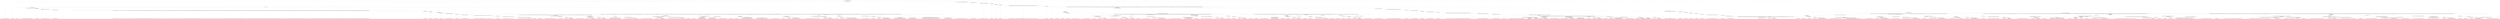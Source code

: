 digraph T {
	{
		rank=same
		502 [penwidth=3,colorscheme=set19,color=3,label="0;1;2;3;4;5;6;7;8;9;10;11;12;13;14;15;16;17;18;19;20;21;22;23;24;25;26;27;28;29;30;31;32;33;34;35;36;37;38;39;40_P\nP\n4.7%"]
		499 [penwidth=3,colorscheme=set19,color=3,label="101;102;103;104;105;106;107;108;109;110_P\nP\n1.3%"]
		497 [penwidth=3,colorscheme=set19,color=3,label="151;152;153;154;155;156;157;158;159;160_P\nP\n0.59%"]
		495 [penwidth=3,colorscheme=set19,color=3,label="191;192;193;194;195;196;197;198;199;200;231;232;233;234;235;236;237;238;239;240;261;262;263;264;265;266;267;268;269;270;301;302;303;304;305;306;307;308;309;310_P\nP\n0.7%"]
		493 [penwidth=3,colorscheme=set19,color=3,label="571;572;573;574;575;576;577;578;579;580_P\nP\n0.011%"]
		491 [penwidth=3,colorscheme=set19,color=3,label="661;662;663;664;665;666;667;668;669;670;711;712;713;714;715;716;717;718;719;720;741;742;743;744;745;746;747;748;749;750_P\nP\n0.06%"]
		489 [penwidth=3,colorscheme=set19,color=3,label="801;802;803;804;805;806;807;808;809;810;841;842;843;844;845;846;847;848;849;850_P\nP\n0.017%"]
		487 [penwidth=3,colorscheme=set19,color=3,label="911;912;913;914;915;916;917;918;919;920;1001;1002;1003;1004;1005;1006;1007;1008;1009;1010;1111;1112;1113;1114;1115;1116;1117;1118;1119;1120;1141;1142;1143;1144;1145;1146;1147;1148;1149;1150;1171;1172;1173;1174;1175;1176;1177;1178;1179;1180;1211;1212;1213;1214;1215;1216;1217;1218;1219;1220;1261;1262;1263;1264;1265;1266;1267;1268;1269;1270;1321;1322;1323;1324;1325;1326;1327;1328;1329;1330;1461;1462;1463;1464;1465;1466;1467;1468;1469;1470;1511;1512;1513;1514;1515;1516;1517;1518;1519;1520;1551;1552;1553;1554;1555;1556;1557;1558;1559;1560;1641;1642;1643;1644;1645;1646;1647;1648;1649;1650;1691;1692;1693;1694;1695;1696;1697;1698;1699;1700;1731;1732;1733;1734;1735;1736;1737;1738;1739;1740;1751;1752;1753;1754;1755;1756;1757;1758;1759;1760;1811;1812;1813;1814;1815;1816;1817;1818;1819;1820;1871;1872;1873;1874;1875;1876;1877;1878;1879;1880;1921;1922;1923;1924;1925;1926;1927;1928;1929;1930;2101;2102;2103;2104;2105;2106;2107;2108;2109;2110;2161;2162;2163;2164;2165;2166;2167;2168;2169;2170;2311;2312;2313;2314;2315;2316;2317;2318;2319;2320;2391;2392;2393;2394;2395;2396;2397;2398;2399;2400;2441;2442;2443;2444;2445;2446;2447;2448;2449;2450;2551;2552;2553;2554;2555;2556;2557;2558;2559;2560;2591;2592;2593;2594;2595;2596;2597;2598;2599;2600;2621;2622;2623;2624;2625;2626;2627;2628;2629;2630;2651;2652;2653;2654;2655;2656;2657;2658;2659;2660;2731;2732;2733;2734;2735;2736;2737;2738;2739;2740;2761;2762;2763;2764;2765;2766;2767;2768;2769;2770;2791;2792;2793;2794;2795;2796;2797;2798;2799;2800;2831;2832;2833;2834;2835;2836;2837;2838;2839;2840;2871;2872;2873;2874;2875;2876;2877;2878;2879;2880;2901;2902;2903;2904;2905;2906;2907;2908;2909;2910;2931;2932;2933;2934;2935;2936;2937;2938;2939;2940;2951;2952;2953;2954;2955;2956;2957;2958;2959;2960;3051;3052;3053;3054;3055;3056;3057;3058;3059;3060;3091;3092;3093;3094;3095;3096;3097;3098;3099;3100;3141;3142;3143;3144;3145;3146;3147;3148;3149;3150;3181;3182;3183;3184;3185;3186;3187;3188;3189;3190;3271;3272;3273;3274;3275;3276;3277;3278;3279;3280;3301;3302;3303;3304;3305;3306;3307;3308;3309;3310;3361;3362;3363;3364;3365;3366;3367;3368;3369;3370;3381;3382;3383;3384;3385;3386;3387;3388;3389;3390;3402;3403;3404;3405;3406;3407;3408;3409;3410;3411;3442;3443;3444;3445;3446;3447;3448;3449;3450;3451;3472;3473;3474;3475;3476;3477;3478;3479;3480;3481;3542;3543;3544;3545;3546;3547;3548;3549;3550;3551;3572;3573;3574;3575;3576;3577;3578;3579;3580;3581;3612;3613;3614;3615;3616;3617;3618;3619;3620;3621;3642;3643;3644;3645;3646;3647;3648;3649;3650;3651;3772;3773;3774;3775;3776;3777;3778;3779;3780;3781;3822;3823;3824;3825;3826;3827;3828;3829;3830;3831;3862;3863;3864;3865;3866;3867;3868;3869;3870;3871;3902;3903;3904;3905;3906;3907;3908;3909;3910;3911;3992;3993;3994;3995;3996;3997;3998;3999;4000;4001;4082;4083;4084;4085;4086;4087;4088;4089;4090;4091;4132;4133;4134;4135;4136;4137;4138;4139;4140;4141;4242;4243;4244;4245;4246;4247;4248;4249;4250;4251;4382;4383;4384;4385;4386;4387;4388;4389;4390;4391;4522;4523;4524;4525;4526;4527;4528;4529;4530;4531;4632;4633;4634;4635;4636;4637;4638;4639;4640;4641;4702;4703;4704;4705;4706;4707;4708;4709;4710;4711;4792;4793;4794;4795;4796;4797;4798;4799;4800;4801;4882;4883;4884;4885;4886;4887;4888;4889;4890;4891;4962;4963;4964;4965;4966;4967;4968;4969;4970;4971;5052;5053;5054;5055;5056;5057;5058;5059;5060;5061;5092;5093;5094;5095;5096;5097;5098;5099;5100;5101;5132;5133;5134;5135;5136;5137;5138;5139;5140;5141;5182;5183;5184;5185;5186;5187;5188;5189;5190;5191;5232;5233;5234;5235;5236;5237;5238;5239;5240;5241;5282;5283;5284;5285;5286;5287;5288;5289;5290;5291;5332;5333;5334;5335;5336;5337;5338;5339;5340;5341;5382;5383;5384;5385;5386;5387;5388;5389;5390;5391;5472;5473;5474;5475;5476;5477;5478;5479;5480;5481;5482_P\nP\n2.8%"]
		485 [penwidth=3,colorscheme=set19,color=3,label="5513;5514;5515;5516;5517;5518;5519;5520;5521;5522_P\nP\n3.5%"]
		483 [penwidth=3,colorscheme=set19,color=3,label="5643;5644;5645;5646;5647;5648;5649;5650;5651;5652_P\nP\n1.1%"]
		481 [penwidth=3,colorscheme=set19,color=3,label="5683;5684;5685;5686;5687;5688;5689;5690;5691;5692_P\nP\n5.3%"]
		479 [penwidth=3,colorscheme=set19,color=3,label="5793;5794;5795;5796;5797;5798;5799;5800;5801;5802_P\nP\n0.55%"]
		477 [penwidth=3,colorscheme=set19,color=3,label="5893;5894;5895;5896;5897;5898;5899;5900;5901;5902;5983;5984;5985;5986;5987;5988;5989;5990;5991;5992_P\nP\n1%"]
		475 [penwidth=3,colorscheme=set19,color=3,label="6153;6154;6155;6156;6157;6158;6159;6160;6161;6162_P\nP\n0.21%"]
		473 [penwidth=3,colorscheme=set19,color=3,label="6473;6474;6475;6476;6477;6478;6479;6480;6481;6482;6563;6564;6565;6566;6567;6568;6569;6570;6571;6572_P\nP\n0.15%"]
		471 [penwidth=3,colorscheme=set19,color=3,label="6813;6814;6815;6816;6817;6818;6819;6820;6821;6822;6883;6884;6885;6886;6887;6888;6889;6890;6891;6892;6964;6965;6966;6967;6968;6969;6970;6971;6972;6973;7105;7106;7107;7108;7109;7110;7111;7112;7113;7114;7195;7196;7197;7198;7199;7200;7201;7202;7203;7204_P\nP\n0.007%"]
		469 [penwidth=3,colorscheme=set19,color=3,label="7335;7336;7337;7338;7339;7340;7341;7342;7343;7344_P\nP\n0.015%"]
		467 [penwidth=3,colorscheme=set19,color=3,label="7645;7646;7647;7648;7649;7650;7651;7652;7653;7654;7715;7716;7717;7718;7719;7720;7721;7722;7723;7724;7765;7766;7767;7768;7769;7770;7771;7772;7773;7774_P\nP\n0.0018%"]
		465 [penwidth=3,colorscheme=set19,color=3,label="8075;8076;8077;8078;8079;8080;8081;8082;8083;8084;8135;8136;8137;8138;8139;8140;8141;8142;8143;8144;8195;8196;8197;8198;8199;8200;8201;8202;8203;8204;8205_P\nP\n6.7%"]
		463 [penwidth=3,colorscheme=set19,color=3,label="8266;8267;8268;8269;8270;8271;8272;8273;8274;8275_P\nP\n9.6%"]
		461 [penwidth=3,colorscheme=set19,color=3,label="121;122;123;124;125;126;127;128;129;130;221;222;223;224;225;226;227;228;229;230;251;252;253;254;255;256;257;258;259;260;291;292;293;294;295;296;297;298;299;300_P\nP\n0.07%"]
		459 [penwidth=3,colorscheme=set19,color=3,label="351;352;353;354;355;356;357;358;359;360;401;402;403;404;405;406;407;408;409;410_P\nP\n0.073%"]
		457 [penwidth=3,colorscheme=set19,color=3,label="431;432;433;434;435;436;437;438;439;440;461;462;463;464;465;466;467;468;469;470;501;502;503;504;505;506;507;508;509;510_P\nP\n0.18%"]
		455 [penwidth=3,colorscheme=set19,color=3,label="531;532;533;534;535;536;537;538;539;540_P\nP\n0.037%"]
		453 [penwidth=3,colorscheme=set19,color=3,label="561;562;563;564;565;566;567;568;569;570_P\nP\n0.0012%"]
		451 [penwidth=3,colorscheme=set19,color=3,label="591;592;593;594;595;596;597;598;599;600_P\nP\n0.053%"]
		449 [penwidth=3,colorscheme=set19,color=3,label="651;652;653;654;655;656;657;658;659;660;681;682;683;684;685;686;687;688;689;690;791;792;793;794;795;796;797;798;799;800;831;832;833;834;835;836;837;838;839;840;901;902;903;904;905;906;907;908;909;910;941;942;943;944;945;946;947;948;949;950;971;972;973;974;975;976;977;978;979;980;991;992;993;994;995;996;997;998;999;1000;1051;1052;1053;1054;1055;1056;1057;1058;1059;1060;1101;1102;1103;1104;1105;1106;1107;1108;1109;1110_P\nP\n0.0091%"]
		447 [penwidth=3,colorscheme=set19,color=3,label="1131;1132;1133;1134;1135;1136;1137;1138;1139;1140_P\nP\n0.0015%"]
		444 [penwidth=3,colorscheme=set19,color=3,label="3492;3493;3494;3495;3496;3497;3498;3499;3500;3501_P\nP\n0.67%"]
		441 [penwidth=3,colorscheme=set19,color=3,label="3632;3633;3634;3635;3636;3637;3638;3639;3640;3641_P\nP\n0.49%"]
		439 [penwidth=3,colorscheme=set19,color=3,label="3742;3743;3744;3745;3746;3747;3748;3749;3750;3751_P\nP\n0.3%"]
		437 [penwidth=3,colorscheme=set19,color=3,label="3802;3803;3804;3805;3806;3807;3808;3809;3810;3811_P\nP\n6.2%"]
		435 [penwidth=3,colorscheme=set19,color=3,label="3702;3703;3704;3705;3706;3707;3708;3709;3710;3711;3732;3733;3734;3735;3736;3737;3738;3739;3740;3741_P\nP\n0.43%"]
		433 [penwidth=3,colorscheme=set19,color=3,label="3792;3793;3794;3795;3796;3797;3798;3799;3800;3801;3852;3853;3854;3855;3856;3857;3858;3859;3860;3861;3972;3973;3974;3975;3976;3977;3978;3979;3980;3981;4092;4093;4094;4095;4096;4097;4098;4099;4100;4101_P\nP\n0.15%"]
		431 [penwidth=3,colorscheme=set19,color=3,label="4142;4143;4144;4145;4146;4147;4148;4149;4150;4151_P\nP\n0.25%"]
		429 [penwidth=3,colorscheme=set19,color=3,label="4272;4273;4274;4275;4276;4277;4278;4279;4280;4281;4342;4343;4344;4345;4346;4347;4348;4349;4350;4351_P\nP\n0.085%"]
		427 [penwidth=3,colorscheme=set19,color=3,label="4392;4393;4394;4395;4396;4397;4398;4399;4400;4401_P\nP\n0.079%"]
		425 [penwidth=3,colorscheme=set19,color=3,label="4462;4463;4464;4465;4466;4467;4468;4469;4470;4471;4532;4533;4534;4535;4536;4537;4538;4539;4540;4541_P\nP\n0.11%"]
		423 [penwidth=3,colorscheme=set19,color=3,label="4812;4813;4814;4815;4816;4817;4818;4819;4820;4821_P\nP\n0.017%"]
		421 [penwidth=3,colorscheme=set19,color=3,label="4902;4903;4904;4905;4906;4907;4908;4909;4910;4911;5112;5113;5114;5115;5116;5117;5118;5119;5120;5121;5152;5153;5154;5155;5156;5157;5158;5159;5160;5161;5202;5203;5204;5205;5206;5207;5208;5209;5210;5211;5262;5263;5264;5265;5266;5267;5268;5269;5270;5271;5352;5353;5354;5355;5356;5357;5358;5359;5360;5361;5412;5413;5414;5415;5416;5417;5418;5419;5420;5421_P\nP\n0.007%"]
		419 [penwidth=3,colorscheme=set19,color=3,label="5623;5624;5625;5626;5627;5628;5629;5630;5631;5632;5673;5674;5675;5676;5677;5678;5679;5680;5681;5682;5763;5764;5765;5766;5767;5768;5769;5770;5771;5772_P\nP\n0.0038%"]
		417 [penwidth=3,colorscheme=set19,color=3,label="5843;5844;5845;5846;5847;5848;5849;5850;5851;5852;6043;6044;6045;6046;6047;6048;6049;6050;6051;6052_P\nP\n0.0041%"]
		414 [penwidth=3,colorscheme=set19,color=3,label="7025;7026;7027;7028;7029;7030;7031;7032;7033;7034_P\nP\n10%"]
		412 [penwidth=3,colorscheme=set19,color=3,label="7085;7086;7087;7088;7089;7090;7091;7092;7093;7094_P\nP\n5.4%"]
		410 [penwidth=3,colorscheme=set19,color=3,label="7155;7156;7157;7158;7159;7160;7161;7162;7163;7164_P\nP\n6.7%"]
		408 [penwidth=3,colorscheme=set19,color=3,label="3552;3553;3554;3555;3556;3557;3558;3559;3560;3561;3692;3693;3694;3695;3696;3697;3698;3699;3700;3701;3722;3723;3724;3725;3726;3727;3728;3729;3730;3731_P\nP\n3.5%"]
		406 [penwidth=3,colorscheme=set19,color=3,label="3842;3843;3844;3845;3846;3847;3848;3849;3850;3851_P\nP\n1.3%"]
		404 [penwidth=3,colorscheme=set19,color=3,label="3922;3923;3924;3925;3926;3927;3928;3929;3930;3931_P\nP\n0.71%"]
		402 [penwidth=3,colorscheme=set19,color=3,label="4192;4193;4194;4195;4196;4197;4198;4199;4200;4201_P\nP\n2.3%"]
		400 [penwidth=3,colorscheme=set19,color=3,label="4262;4263;4264;4265;4266;4267;4268;4269;4270;4271_P\nP\n0.21%"]
		398 [penwidth=3,colorscheme=set19,color=3,label="4452;4453;4454;4455;4456;4457;4458;4459;4460;4461_P\nP\n0.013%"]
		396 [penwidth=3,colorscheme=set19,color=3,label="4582;4583;4584;4585;4586;4587;4588;4589;4590;4591;4642;4643;4644;4645;4646;4647;4648;4649;4650;4651;4722;4723;4724;4725;4726;4727;4728;4729;4730;4731_P\nP\n0.035%"]
		394 [penwidth=3,colorscheme=set19,color=3,label="4892;4893;4894;4895;4896;4897;4898;4899;4900;4901_P\nP\n0.011%"]
		392 [penwidth=3,colorscheme=set19,color=3,label="4982;4983;4984;4985;4986;4987;4988;4989;4990;4991;5102;5103;5104;5105;5106;5107;5108;5109;5110;5111_P\nP\n0.014%"]
		389 [penwidth=3,colorscheme=set19,color=3,label="7095;7096;7097;7098;7099;7100;7101;7102;7103;7104;7175;7176;7177;7178;7179;7180;7181;7182;7183;7184_P\nP\n12%"]
		387 [penwidth=3,colorscheme=set19,color=3,label="7165;7166;7167;7168;7169;7170;7171;7172;7173;7174_P\nP\n3.8%"]
		385 [penwidth=3,colorscheme=set19,color=3,label="7215;7216;7217;7218;7219;7220;7221;7222;7223;7224_P\nP\n5.8%"]
		379 [penwidth=3,colorscheme=set19,color=2,label="2151;2152;2153;2154;2155;2156;2157;2158;2159;2160_M1\nM1\n0.43%"]
		377 [penwidth=3,colorscheme=set19,color=2,label="2221;2222;2223;2224;2225;2226;2227;2228;2229;2230_M1\nM1\n0.39%"]
		375 [penwidth=3,colorscheme=set19,color=2,label="2301;2302;2303;2304;2305;2306;2307;2308;2309;2310_M1\nM1\n2.6%"]
		373 [penwidth=3,colorscheme=set19,color=2,label="2611;2612;2613;2614;2615;2616;2617;2618;2619;2620_M1\nM1\n3.4%"]
		371 [penwidth=3,colorscheme=set19,color=2,label="2691;2692;2693;2694;2695;2696;2697;2698;2699;2700;2721;2722;2723;2724;2725;2726;2727;2728;2729;2730_M1\nM1\n5.2%"]
		369 [penwidth=3,colorscheme=set19,color=2,label="2211;2212;2213;2214;2215;2216;2217;2218;2219;2220;2291;2292;2293;2294;2295;2296;2297;2298;2299;2300;2371;2372;2373;2374;2375;2376;2377;2378;2379;2380_M1\nM1\n0.75%"]
		367 [penwidth=3,colorscheme=set19,color=2,label="2491;2492;2493;2494;2495;2496;2497;2498;2499;2500;2531;2532;2533;2534;2535;2536;2537;2538;2539;2540;2581;2582;2583;2584;2585;2586;2587;2588;2589;2590;2601;2602;2603;2604;2605;2606;2607;2608;2609;2610_M1\nM1\n5.7%"]
		365 [penwidth=3,colorscheme=set19,color=2,label="2011;2012;2013;2014;2015;2016;2017;2018;2019;2020;2141;2142;2143;2144;2145;2146;2147;2148;2149;2150_M1\nM1\n2.2%"]
		363 [penwidth=3,colorscheme=set19,color=2,label="2201;2202;2203;2204;2205;2206;2207;2208;2209;2210_M1\nM1\n4.9%"]
		361 [penwidth=3,colorscheme=set19,color=2,label="2431;2432;2433;2434;2435;2436;2437;2438;2439;2440;2481;2482;2483;2484;2485;2486;2487;2488;2489;2490_M1\nM1\n8.8%"]
		359 [penwidth=3,colorscheme=set19,color=2,label="2071;2072;2073;2074;2075;2076;2077;2078;2079;2080;2191;2192;2193;2194;2195;2196;2197;2198;2199;2200_M1\nM1\n1.7%"]
		357 [penwidth=3,colorscheme=set19,color=2,label="2361;2362;2363;2364;2365;2366;2367;2368;2369;2370;2421;2422;2423;2424;2425;2426;2427;2428;2429;2430_M1\nM1\n2.1%"]
		355 [penwidth=3,colorscheme=set19,color=2,label="2471;2472;2473;2474;2475;2476;2477;2478;2479;2480;2521;2522;2523;2524;2525;2526;2527;2528;2529;2530_M1\nM1\n7.4%"]
		352 [penwidth=3,colorscheme=set19,color=2,label="1851;1852;1853;1854;1855;1856;1857;1858;1859;1860_M1\nM1\n7.5%"]
		350 [penwidth=3,colorscheme=set19,color=2,label="2001;2002;2003;2004;2005;2006;2007;2008;2009;2010;2131;2132;2133;2134;2135;2136;2137;2138;2139;2140_M1\nM1\n2.6%"]
		348 [penwidth=3,colorscheme=set19,color=2,label="2281;2282;2283;2284;2285;2286;2287;2288;2289;2290;2351;2352;2353;2354;2355;2356;2357;2358;2359;2360_M1\nM1\n5.9%"]
		345 [penwidth=3,colorscheme=set19,color=2,label="2121;2122;2123;2124;2125;2126;2127;2128;2129;2130;2181;2182;2183;2184;2185;2186;2187;2188;2189;2190_M1\nM1\n2%"]
		343 [penwidth=3,colorscheme=set19,color=2,label="2271;2272;2273;2274;2275;2276;2277;2278;2279;2280_M1\nM1\n8.8%"]
		341 [penwidth=3,colorscheme=set19,color=2,label="2171;2172;2173;2174;2175;2176;2177;2178;2179;2180_M1\nM1\n1.6%"]
		339 [penwidth=3,colorscheme=set19,color=2,label="2641;2642;2643;2644;2645;2646;2647;2648;2649;2650;2681;2682;2683;2684;2685;2686;2687;2688;2689;2690_M1\nM1\n6.2%"]
		337 [penwidth=3,colorscheme=set19,color=2,label="1841;1842;1843;1844;1845;1846;1847;1848;1849;1850_M1\nM1\n11%"]
		335 [penwidth=3,colorscheme=set19,color=2,label="1951;1952;1953;1954;1955;1956;1957;1958;1959;1960;2051;2052;2053;2054;2055;2056;2057;2058;2059;2060;2261;2262;2263;2264;2265;2266;2267;2268;2269;2270_M1\nM1\n1.5%"]
		333 [penwidth=3,colorscheme=set19,color=2,label="2341;2342;2343;2344;2345;2346;2347;2348;2349;2350_M1\nM1\n0.59%"]
		331 [penwidth=3,colorscheme=set19,color=2,label="2461;2462;2463;2464;2465;2466;2467;2468;2469;2470_M1\nM1\n6.5%"]
		327 [penwidth=3,colorscheme=set19,color=8,label="3892;3893;3894;3895;3896;3897;3898;3899;3900;3901;3942;3943;3944;3945;3946;3947;3948;3949;3950;3951;4062;4063;4064;4065;4066;4067;4068;4069;4070;4071_M2\nM2\n2.6%"]
		325 [penwidth=3,colorscheme=set19,color=8,label="4122;4123;4124;4125;4126;4127;4128;4129;4130;4131_M2\nM2\n4.1%"]
		323 [penwidth=3,colorscheme=set19,color=8,label="4322;4323;4324;4325;4326;4327;4328;4329;4330;4331_M2\nM2\n13%"]
		317 [penwidth=3,colorscheme=set19,color=8,label="4502;4503;4504;4505;4506;4507;4508;4509;4510;4511_M2\nM2\n8.1%"]
		315 [penwidth=3,colorscheme=set19,color=8,label="4692;4693;4694;4695;4696;4697;4698;4699;4700;4701;4772;4773;4774;4775;4776;4777;4778;4779;4780;4781;4862;4863;4864;4865;4866;4867;4868;4869;4870;4871;4942;4943;4944;4945;4946;4947;4948;4949;4950;4951_M2\nM2\n5.6%"]
		312 [penwidth=3,colorscheme=set19,color=8,label="4762;4763;4764;4765;4766;4767;4768;4769;4770;4771_M2\nM2\n4%"]
		310 [penwidth=3,colorscheme=set19,color=8,label="5002;5003;5004;5005;5006;5007;5008;5009;5010;5011_M2\nM2\n5.3%"]
		308 [penwidth=3,colorscheme=set19,color=8,label="4852;4853;4854;4855;4856;4857;4858;4859;4860;4861_M2\nM2\n7%"]
		306 [penwidth=3,colorscheme=set19,color=8,label="4752;4753;4754;4755;4756;4757;4758;4759;4760;4761_M2\nM2\n5.9%"]
		304 [penwidth=3,colorscheme=set19,color=8,label="4302;4303;4304;4305;4306;4307;4308;4309;4310;4311;4422;4423;4424;4425;4426;4427;4428;4429;4430;4431_M2\nM2\n0.11%"]
		302 [penwidth=3,colorscheme=set19,color=8,label="4492;4493;4494;4495;4496;4497;4498;4499;4500;4501;4622;4623;4624;4625;4626;4627;4628;4629;4630;4631_M2\nM2\n5.8%"]
		300 [penwidth=3,colorscheme=set19,color=8,label="4172;4173;4174;4175;4176;4177;4178;4179;4180;4181;4212;4213;4214;4215;4216;4217;4218;4219;4220;4221;4292;4293;4294;4295;4296;4297;4298;4299;4300;4301;4362;4363;4364;4365;4366;4367;4368;4369;4370;4371;4412;4413;4414;4415;4416;4417;4418;4419;4420;4421;4612;4613;4614;4615;4616;4617;4618;4619;4620;4621_M2\nM2\n3%"]
		298 [penwidth=3,colorscheme=set19,color=8,label="4742;4743;4744;4745;4746;4747;4748;4749;4750;4751;4932;4933;4934;4935;4936;4937;4938;4939;4940;4941_M2\nM2\n2.1%"]
		296 [penwidth=3,colorscheme=set19,color=8,label="5042;5043;5044;5045;5046;5047;5048;5049;5050;5051_M2\nM2\n8.1%"]
		294 [penwidth=3,colorscheme=set19,color=8,label="4922;4923;4924;4925;4926;4927;4928;4929;4930;4931_M2\nM2\n6.3%"]
		291 [penwidth=3,colorscheme=set19,color=8,label="4352;4353;4354;4355;4356;4357;4358;4359;4360;4361_M2\nM2\n3.8%"]
		289 [penwidth=3,colorscheme=set19,color=8,label="4482;4483;4484;4485;4486;4487;4488;4489;4490;4491_M2\nM2\n2.1%"]
		287 [penwidth=3,colorscheme=set19,color=8,label="4562;4563;4564;4565;4566;4567;4568;4569;4570;4571;4602;4603;4604;4605;4606;4607;4608;4609;4610;4611;4672;4673;4674;4675;4676;4677;4678;4679;4680;4681;4732;4733;4734;4735;4736;4737;4738;4739;4740;4741;4842;4843;4844;4845;4846;4847;4848;4849;4850;4851_M2\nM2\n5.4%"]
		285 [penwidth=3,colorscheme=set19,color=8,label="4402;4403;4404;4405;4406;4407;4408;4409;4410;4411;4592;4593;4594;4595;4596;4597;4598;4599;4600;4601;4662;4663;4664;4665;4666;4667;4668;4669;4670;4671_M2\nM2\n7.6%"]
		282 [penwidth=3,colorscheme=set19,color=9,label="5653;5654;5655;5656;5657;5658;5659;5660;5661;5662_M3\nM3\n3.9%"]
		278 [penwidth=3,colorscheme=set19,color=9,label="5813;5814;5815;5816;5817;5818;5819;5820;5821;5822;5883;5884;5885;5886;5887;5888;5889;5890;5891;5892;5923;5924;5925;5926;5927;5928;5929;5930;5931;5932;6013;6014;6015;6016;6017;6018;6019;6020;6021;6022;6133;6134;6135;6136;6137;6138;6139;6140;6141;6142_M3\nM3\n1.6%"]
		275 [penwidth=3,colorscheme=set19,color=9,label="6323;6324;6325;6326;6327;6328;6329;6330;6331;6332;6423;6424;6425;6426;6427;6428;6429;6430;6431;6432;6523;6524;6525;6526;6527;6528;6529;6530;6531;6532;6773;6774;6775;6776;6777;6778;6779;6780;6781;6782;6823;6824;6825;6826;6827;6828;6829;6830;6831;6832;6893;6894;6895;6896;6897;6898;6899;6900;6901;6902_M3\nM3\n3.3%"]
		273 [penwidth=3,colorscheme=set19,color=9,label="6974;6975;6976;6977;6978;6979;6980;6981;6982;6983_M3\nM3\n6.3%"]
		271 [penwidth=3,colorscheme=set19,color=9,label="6413;6414;6415;6416;6417;6418;6419;6420;6421;6422;6513;6514;6515;6516;6517;6518;6519;6520;6521;6522;6613;6614;6615;6616;6617;6618;6619;6620;6621;6622;6673;6674;6675;6676;6677;6678;6679;6680;6681;6682_M3\nM3\n2.8%"]
		269 [penwidth=3,colorscheme=set19,color=9,label="6733;6734;6735;6736;6737;6738;6739;6740;6741;6742_M3\nM3\n5.6%"]
		267 [penwidth=3,colorscheme=set19,color=9,label="5873;5874;5875;5876;5877;5878;5879;5880;5881;5882;5913;5914;5915;5916;5917;5918;5919;5920;5921;5922;6003;6004;6005;6006;6007;6008;6009;6010;6011;6012;6123;6124;6125;6126;6127;6128;6129;6130;6131;6132_M3\nM3\n0.5%"]
		265 [penwidth=3,colorscheme=set19,color=9,label="6313;6314;6315;6316;6317;6318;6319;6320;6321;6322_M3\nM3\n2.9%"]
		263 [penwidth=3,colorscheme=set19,color=9,label="6603;6604;6605;6606;6607;6608;6609;6610;6611;6612_M3\nM3\n5.1%"]
		261 [penwidth=3,colorscheme=set19,color=9,label="6403;6404;6405;6406;6407;6408;6409;6410;6411;6412;6503;6504;6505;6506;6507;6508;6509;6510;6511;6512;6593;6594;6595;6596;6597;6598;6599;6600;6601;6602;6663;6664;6665;6666;6667;6668;6669;6670;6671;6672_M3\nM3\n6.8%"]
		259 [penwidth=3,colorscheme=set19,color=9,label="5803;5804;5805;5806;5807;5808;5809;5810;5811;5812_M3\nM3\n2.9%"]
		257 [penwidth=3,colorscheme=set19,color=9,label="5863;5864;5865;5866;5867;5868;5869;5870;5871;5872;5903;5904;5905;5906;5907;5908;5909;5910;5911;5912;5993;5994;5995;5996;5997;5998;5999;6000;6001;6002_M3\nM3\n4.7%"]
		255 [penwidth=3,colorscheme=set19,color=9,label="6183;6184;6185;6186;6187;6188;6189;6190;6191;6192;6253;6254;6255;6256;6257;6258;6259;6260;6261;6262_M3\nM3\n0.04%"]
		253 [penwidth=3,colorscheme=set19,color=9,label="6393;6394;6395;6396;6397;6398;6399;6400;6401;6402;6493;6494;6495;6496;6497;6498;6499;6500;6501;6502_M3\nM3\n7.5%"]
		251 [penwidth=3,colorscheme=set19,color=9,label="6243;6244;6245;6246;6247;6248;6249;6250;6251;6252;6303;6304;6305;6306;6307;6308;6309;6310;6311;6312_M3\nM3\n7%"]
		249 [penwidth=3,colorscheme=set19,color=9,label="6113;6114;6115;6116;6117;6118;6119;6120;6121;6122;6173;6174;6175;6176;6177;6178;6179;6180;6181;6182;6233;6234;6235;6236;6237;6238;6239;6240;6241;6242_M3\nM3\n0.55%"]
		246 [penwidth=3,colorscheme=set19,color=9,label="6483;6484;6485;6486;6487;6488;6489;6490;6491;6492;6653;6654;6655;6656;6657;6658;6659;6660;6661;6662;6723;6724;6725;6726;6727;6728;6729;6730;6731;6732_M3\nM3\n5.2%"]
		244 [penwidth=3,colorscheme=set19,color=9,label="6583;6584;6585;6586;6587;6588;6589;6590;6591;6592_M3\nM3\n1.8%"]
		242 [penwidth=3,colorscheme=set19,color=9,label="6643;6644;6645;6646;6647;6648;6649;6650;6651;6652;6713;6714;6715;6716;6717;6718;6719;6720;6721;6722_M3\nM3\n5.5%"]
		240 [penwidth=3,colorscheme=set19,color=9,label="5693;5694;5695;5696;5697;5698;5699;5700;5701;5702_M3\nM3\n4.8%"]
		238 [penwidth=3,colorscheme=set19,color=9,label="6103;6104;6105;6106;6107;6108;6109;6110;6111;6112_M3\nM3\n6.3%"]
		236 [penwidth=3,colorscheme=set19,color=9,label="6163;6164;6165;6166;6167;6168;6169;6170;6171;6172_M3\nM3\n0.81%"]
		234 [penwidth=3,colorscheme=set19,color=9,label="6373;6374;6375;6376;6377;6378;6379;6380;6381;6382;6703;6704;6705;6706;6707;6708;6709;6710;6711;6712_M3\nM3\n7.6%"]
		232 [penwidth=3,colorscheme=set19,color=9,label="6223;6224;6225;6226;6227;6228;6229;6230;6231;6232;6363;6364;6365;6366;6367;6368;6369;6370;6371;6372;6573;6574;6575;6576;6577;6578;6579;6580;6581;6582_M3\nM3\n6.6%"]
		229 [penwidth=3,colorscheme=set19,color=7,label="7485;7486;7487;7488;7489;7490;7491;7492;7493;7494_M4\nM4\n6.2%"]
		227 [penwidth=3,colorscheme=set19,color=7,label="7525;7526;7527;7528;7529;7530;7531;7532;7533;7534_M4\nM4\n5%"]
		224 [penwidth=3,colorscheme=set19,color=7,label="7895;7896;7897;7898;7899;7900;7901;7902;7903;7904;8055;8056;8057;8058;8059;8060;8061;8062;8063;8064;8236;8237;8238;8239;8240;8241;8242;8243;8244;8245_M4\nM4\n5.6%"]
		222 [penwidth=3,colorscheme=set19,color=7,label="7975;7976;7977;7978;7979;7980;7981;7982;7983;7984;8045;8046;8047;8048;8049;8050;8051;8052;8053;8054;8115;8116;8117;8118;8119;8120;8121;8122;8123;8124_M4\nM4\n6.1%"]
		218 [penwidth=3,colorscheme=set19,color=7,label="7745;7746;7747;7748;7749;7750;7751;7752;7753;7754;7805;7806;7807;7808;7809;7810;7811;7812;7813;7814_M4\nM4\n3.3%"]
		216 [penwidth=3,colorscheme=set19,color=7,label="7885;7886;7887;7888;7889;7890;7891;7892;7893;7894_M4\nM4\n1.4%"]
		214 [penwidth=3,colorscheme=set19,color=7,label="8226;8227;8228;8229;8230;8231;8232;8233;8234;8235_M4\nM4\n2%"]
		212 [penwidth=3,colorscheme=set19,color=7,label="8336;8337;8338;8339;8340;8341;8342;8343;8344;8345;8436;8437;8438;8439;8440;8441;8442;8443;8444;8445_M4\nM4\n8.5%"]
		210 [penwidth=3,colorscheme=set19,color=7,label="7795;7796;7797;7798;7799;7800;7801;7802;7803;7804;8035;8036;8037;8038;8039;8040;8041;8042;8043;8044;8175;8176;8177;8178;8179;8180;8181;8182;8183;8184;8216;8217;8218;8219;8220;8221;8222;8223;8224;8225_M4\nM4\n0.055%"]
		208 [penwidth=3,colorscheme=set19,color=7,label="8286;8287;8288;8289;8290;8291;8292;8293;8294;8295_M4\nM4\n8.4%"]
		206 [penwidth=3,colorscheme=set19,color=7,label="8366;8367;8368;8369;8370;8371;8372;8373;8374;8375_M4\nM4\n5.1%"]
		203 [penwidth=3,colorscheme=set19,color=7,label="7785;7786;7787;7788;7789;7790;7791;7792;7793;7794_M4\nM4\n1%"]
		201 [penwidth=3,colorscheme=set19,color=7,label="7965;7966;7967;7968;7969;7970;7971;7972;7973;7974_M4\nM4\n2.6%"]
		199 [penwidth=3,colorscheme=set19,color=7,label="8165;8166;8167;8168;8169;8170;8171;8172;8173;8174;8206;8207;8208;8209;8210;8211;8212;8213;8214;8215;8326;8327;8328;8329;8330;8331;8332;8333;8334;8335_M4\nM4\n5.8%"]
		197 [penwidth=3,colorscheme=set19,color=7,label="7875;7876;7877;7878;7879;7880;7881;7882;7883;7884;7955;7956;7957;7958;7959;7960;7961;7962;7963;7964_M4\nM4\n3.2%"]
		195 [penwidth=3,colorscheme=set19,color=7,label="8276;8277;8278;8279;8280;8281;8282;8283;8284;8285_M4\nM4\n2.7%"]
		193 [penwidth=3,colorscheme=set19,color=7,label="8316;8317;8318;8319;8320;8321;8322;8323;8324;8325_M4\nM4\n1.2%"]
		191 [penwidth=3,colorscheme=set19,color=7,label="8356;8357;8358;8359;8360;8361;8362;8363;8364;8365;8426;8427;8428;8429;8430;8431;8432;8433;8434;8435_M4\nM4\n6.7%"]
		188 [penwidth=3,colorscheme=set19,color=7,label="7945;7946;7947;7948;7949;7950;7951;7952;7953;7954;8025;8026;8027;8028;8029;8030;8031;8032;8033;8034;8105;8106;8107;8108;8109;8110;8111;8112;8113;8114_M4\nM4\n5.6%"]
		186 [penwidth=3,colorscheme=set19,color=7,label="8015;8016;8017;8018;8019;8020;8021;8022;8023;8024;8155;8156;8157;8158;8159;8160;8161;8162;8163;8164_M4\nM4\n7%"]
		183 [penwidth=3,colorscheme=set19,color=7,label="7855;7856;7857;7858;7859;7860;7861;7862;7863;7864;7935;7936;7937;7938;7939;7940;7941;7942;7943;7944;8005;8006;8007;8008;8009;8010;8011;8012;8013;8014;8095;8096;8097;8098;8099;8100;8101;8102;8103;8104;8145;8146;8147;8148;8149;8150;8151;8152;8153;8154_M4\nM4\n6%"]
		181 [penwidth=3,colorscheme=set19,color=7,label="7925;7926;7927;7928;7929;7930;7931;7932;7933;7934;8085;8086;8087;8088;8089;8090;8091;8092;8093;8094_M4\nM4\n6.6%"]
		176 [penwidth=3,colorscheme=set19,color=5,label="6994;6995;6996;6997;6998;6999;7000;7001;7002;7003;7065;7066;7067;7068;7069;7070;7071;7072;7073;7074_M5\nM5\n0.11%"]
		174 [penwidth=3,colorscheme=set19,color=5,label="7145;7146;7147;7148;7149;7150;7151;7152;7153;7154;7205;7206;7207;7208;7209;7210;7211;7212;7213;7214_M5\nM5\n4.4%"]
		172 [penwidth=3,colorscheme=set19,color=5,label="7405;7406;7407;7408;7409;7410;7411;7412;7413;7414_M5\nM5\n6.4%"]
		170 [penwidth=3,colorscheme=set19,color=5,label="7475;7476;7477;7478;7479;7480;7481;7482;7483;7484_M5\nM5\n0.61%"]
		168 [penwidth=3,colorscheme=set19,color=5,label="7615;7616;7617;7618;7619;7620;7621;7622;7623;7624_M5\nM5\n9%"]
		166 [penwidth=3,colorscheme=set19,color=5,label="7275;7276;7277;7278;7279;7280;7281;7282;7283;7284;7315;7316;7317;7318;7319;7320;7321;7322;7323;7324_M5\nM5\n5.8%"]
		164 [penwidth=3,colorscheme=set19,color=5,label="7395;7396;7397;7398;7399;7400;7401;7402;7403;7404_M5\nM5\n0.62%"]
		162 [penwidth=3,colorscheme=set19,color=5,label="7565;7566;7567;7568;7569;7570;7571;7572;7573;7574_M5\nM5\n5.1%"]
		160 [penwidth=3,colorscheme=set19,color=5,label="7605;7606;7607;7608;7609;7610;7611;7612;7613;7614_M5\nM5\n5.7%"]
		158 [penwidth=3,colorscheme=set19,color=5,label="7465;7466;7467;7468;7469;7470;7471;7472;7473;7474_M5\nM5\n5.3%"]
		156 [penwidth=3,colorscheme=set19,color=5,label="7055;7056;7057;7058;7059;7060;7061;7062;7063;7064;7135;7136;7137;7138;7139;7140;7141;7142;7143;7144_M5\nM5\n0.8%"]
		154 [penwidth=3,colorscheme=set19,color=5,label="7265;7266;7267;7268;7269;7270;7271;7272;7273;7274_M5\nM5\n1.3%"]
		152 [penwidth=3,colorscheme=set19,color=5,label="7305;7306;7307;7308;7309;7310;7311;7312;7313;7314;7385;7386;7387;7388;7389;7390;7391;7392;7393;7394_M5\nM5\n8.2%"]
		148 [penwidth=3,colorscheme=set19,color=5,label="7255;7256;7257;7258;7259;7260;7261;7262;7263;7264;7295;7296;7297;7298;7299;7300;7301;7302;7303;7304;7375;7376;7377;7378;7379;7380;7381;7382;7383;7384_M5\nM5\n9.4%"]
		146 [penwidth=3,colorscheme=set19,color=5,label="7455;7456;7457;7458;7459;7460;7461;7462;7463;7464;7555;7556;7557;7558;7559;7560;7561;7562;7563;7564_M5\nM5\n5.2%"]
		144 [penwidth=3,colorscheme=set19,color=5,label="7285;7286;7287;7288;7289;7290;7291;7292;7293;7294_M5\nM5\n4.9%"]
		142 [penwidth=3,colorscheme=set19,color=5,label="7365;7366;7367;7368;7369;7370;7371;7372;7373;7374;7495;7496;7497;7498;7499;7500;7501;7502;7503;7504;7545;7546;7547;7548;7549;7550;7551;7552;7553;7554_M5\nM5\n4.6%"]
		140 [penwidth=3,colorscheme=set19,color=5,label="7595;7596;7597;7598;7599;7600;7601;7602;7603;7604_M5\nM5\n1.7%"]
		138 [penwidth=3,colorscheme=set19,color=5,label="7685;7686;7687;7688;7689;7690;7691;7692;7693;7694_M5\nM5\n6%"]
		136 [penwidth=3,colorscheme=set19,color=5,label="7245;7246;7247;7248;7249;7250;7251;7252;7253;7254_M5\nM5\n3.5%"]
		134 [penwidth=3,colorscheme=set19,color=5,label="7355;7356;7357;7358;7359;7360;7361;7362;7363;7364_M5\nM5\n0.064%"]
		132 [penwidth=3,colorscheme=set19,color=5,label="7445;7446;7447;7448;7449;7450;7451;7452;7453;7454_M5\nM5\n5.2%"]
		130 [penwidth=3,colorscheme=set19,color=5,label="7535;7536;7537;7538;7539;7540;7541;7542;7543;7544_M5\nM5\n6.1%"]
		127 [penwidth=3,colorscheme=set19,color=4,label="8296;8297;8298;8299;8300;8301;8302;8303;8304;8305_M6\nM6\n8%"]
		125 [penwidth=3,colorscheme=set19,color=4,label="8346;8347;8348;8349;8350;8351;8352;8353;8354;8355_M6\nM6\n4.3%"]
		123 [penwidth=3,colorscheme=set19,color=4,label="8396;8397;8398;8399;8400;8401;8402;8403;8404;8405;8506;8507;8508;8509;8510;8511;8512;8513;8514;8515_M6\nM6\n6.5%"]
		121 [penwidth=3,colorscheme=set19,color=4,label="8696;8697;8698;8699;8700;8701;8702;8703;8704;8705;8726;8727;8728;8729;8730;8731;8732;8733;8734;8735_M6\nM6\n5.4%"]
		119 [penwidth=3,colorscheme=set19,color=4,label="8446;8447;8448;8449;8450;8451;8452;8453;8454;8455_M6\nM6\n10%"]
		117 [penwidth=3,colorscheme=set19,color=4,label="8496;8497;8498;8499;8500;8501;8502;8503;8504;8505_M6\nM6\n1.6%"]
		115 [penwidth=3,colorscheme=set19,color=4,label="8566;8567;8568;8569;8570;8571;8572;8573;8574;8575_M6\nM6\n6.3%"]
		113 [penwidth=3,colorscheme=set19,color=4,label="8716;8717;8718;8719;8720;8721;8722;8723;8724;8725_M6\nM6\n6.5%"]
		111 [penwidth=3,colorscheme=set19,color=4,label="8556;8557;8558;8559;8560;8561;8562;8563;8564;8565_M6\nM6\n6.4%"]
		109 [penwidth=3,colorscheme=set19,color=4,label="8386;8387;8388;8389;8390;8391;8392;8393;8394;8395_M6\nM6\n2.6%"]
		107 [penwidth=3,colorscheme=set19,color=4,label="8546;8547;8548;8549;8550;8551;8552;8553;8554;8555;8626;8627;8628;8629;8630;8631;8632;8633;8634;8635_M6\nM6\n1.1%"]
		105 [penwidth=3,colorscheme=set19,color=4,label="8686;8687;8688;8689;8690;8691;8692;8693;8694;8695_M6\nM6\n6.9%"]
		103 [penwidth=3,colorscheme=set19,color=4,label="8486;8487;8488;8489;8490;8491;8492;8493;8494;8495_M6\nM6\n12%"]
		101 [penwidth=3,colorscheme=set19,color=4,label="8376;8377;8378;8379;8380;8381;8382;8383;8384;8385_M6\nM6\n3.8%"]
		99 [penwidth=3,colorscheme=set19,color=4,label="8476;8477;8478;8479;8480;8481;8482;8483;8484;8485_M6\nM6\n1.9%"]
		97 [penwidth=3,colorscheme=set19,color=4,label="8536;8537;8538;8539;8540;8541;8542;8543;8544;8545_M6\nM6\n2.9%"]
		95 [penwidth=3,colorscheme=set19,color=4,label="8616;8617;8618;8619;8620;8621;8622;8623;8624;8625_M6\nM6\n2.5%"]
		93 [penwidth=3,colorscheme=set19,color=4,label="8676;8677;8678;8679;8680;8681;8682;8683;8684;8685_M6\nM6\n5.2%"]
		91 [penwidth=3,colorscheme=set19,color=4,label="8606;8607;8608;8609;8610;8611;8612;8613;8614;8615;8666;8667;8668;8669;8670;8671;8672;8673;8674;8675_M6\nM6\n5.5%"]
		88 [penwidth=3,colorscheme=set19,color=1,label="8516;8517;8518;8519;8520;8521;8522;8523;8524;8525_M7\nM7\n3.4%"]
		86 [penwidth=3,colorscheme=set19,color=1,label="8586;8587;8588;8589;8590;8591;8592;8593;8594;8595;8646;8647;8648;8649;8650;8651;8652;8653;8654;8655;8766;8767;8768;8769;8770;8771;8772;8773;8774;8775_M7\nM7\n8.1%"]
		84 [penwidth=3,colorscheme=set19,color=1,label="8806;8807;8808;8809;8810;8811;8812;8813;8814;8815_M7\nM7\n4.3%"]
		82 [penwidth=3,colorscheme=set19,color=1,label="9016;9017;9018;9019;9020;9021;9022;9023;9024;9025_M7\nM7\n1.2%"]
		80 [penwidth=3,colorscheme=set19,color=1,label="9196;9197;9198;9199;9200;9201;9202;9203;9204;9205_M7\nM7\n6.7%"]
		77 [penwidth=3,colorscheme=set19,color=1,label="8756;8757;8758;8759;8760;8761;8762;8763;8764;8765;8796;8797;8798;8799;8800;8801;8802;8803;8804;8805_M7\nM7\n4.8%"]
		75 [penwidth=3,colorscheme=set19,color=1,label="8916;8917;8918;8919;8920;8921;8922;8923;8924;8925_M7\nM7\n3.9%"]
		73 [penwidth=3,colorscheme=set19,color=1,label="9006;9007;9008;9009;9010;9011;9012;9013;9014;9015_M7\nM7\n7%"]
		71 [penwidth=3,colorscheme=set19,color=1,label="9186;9187;9188;9189;9190;9191;9192;9193;9194;9195_M7\nM7\n0.67%"]
		69 [penwidth=3,colorscheme=set19,color=1,label="9296;9297;9298;9299;9300;9301;9302;9303;9304;9305_M7\nM7\n7.7%"]
		66 [penwidth=3,colorscheme=set19,color=1,label="8846;8847;8848;8849;8850;8851;8852;8853;8854;8855;8906;8907;8908;8909;8910;8911;8912;8913;8914;8915;9106;9107;9108;9109;9110;9111;9112;9113;9114;9115_M7\nM7\n9.2%"]
		64 [penwidth=3,colorscheme=set19,color=1,label="8896;8897;8898;8899;8900;8901;8902;8903;8904;8905;8996;8997;8998;8999;9000;9001;9002;9003;9004;9005_M7\nM7\n0.33%"]
		62 [penwidth=3,colorscheme=set19,color=1,label="9286;9287;9288;9289;9290;9291;9292;9293;9294;9295_M7\nM7\n5.3%"]
		58 [penwidth=3,colorscheme=set19,color=1,label="8836;8837;8838;8839;8840;8841;8842;8843;8844;8845;8886;8887;8888;8889;8890;8891;8892;8893;8894;8895;8986;8987;8988;8989;8990;8991;8992;8993;8994;8995_M7\nM7\n0.44%"]
		56 [penwidth=3,colorscheme=set19,color=1,label="9176;9177;9178;9179;9180;9181;9182;9183;9184;9185_M7\nM7\n1.6%"]
		54 [penwidth=3,colorscheme=set19,color=1,label="9276;9277;9278;9279;9280;9281;9282;9283;9284;9285_M7\nM7\n5.3%"]
		52 [penwidth=3,colorscheme=set19,color=1,label="8876;8877;8878;8879;8880;8881;8882;8883;8884;8885;8976;8977;8978;8979;8980;8981;8982;8983;8984;8985;9096;9097;9098;9099;9100;9101;9102;9103;9104;9105;9166;9167;9168;9169;9170;9171;9172;9173;9174;9175_M7\nM7\n4.2%"]
		50 [penwidth=3,colorscheme=set19,color=1,label="9266;9267;9268;9269;9270;9271;9272;9273;9274;9275_M7\nM7\n5.6%"]
		46 [penwidth=3,colorscheme=set19,color=1,label="8966;8967;8968;8969;8970;8971;8972;8973;8974;8975_M7\nM7\n1.4%"]
		44 [penwidth=3,colorscheme=set19,color=1,label="9086;9087;9088;9089;9090;9091;9092;9093;9094;9095;9256;9257;9258;9259;9260;9261;9262;9263;9264;9265_M7\nM7\n6.3%"]
		42 [penwidth=3,colorscheme=set19,color=1,label="9076;9077;9078;9079;9080;9081;9082;9083;9084;9085;9156;9157;9158;9159;9160;9161;9162;9163;9164;9165_M7\nM7\n6.7%"]
		40 [penwidth=3,colorscheme=set19,color=1,label="8956;8957;8958;8959;8960;8961;8962;8963;8964;8965;9066;9067;9068;9069;9070;9071;9072;9073;9074;9075_M7\nM7\n5.7%"]
		37 [penwidth=3,colorscheme=set19,color=10,label="8816;8817;8818;8819;8820;8821;8822;8823;8824;8825;8946;8947;8948;8949;8950;8951;8952;8953;8954;8955;9056;9057;9058;9059;9060;9061;9062;9063;9064;9065;9246;9247;9248;9249;9250;9251;9252;9253;9254;9255_M8\nM8\n1.8%"]
		35 [penwidth=3,colorscheme=set19,color=10,label="9386;9387;9388;9389;9390;9391;9392;9393;9394;9395_M8\nM8\n7.8%"]
		32 [penwidth=3,colorscheme=set19,color=10,label="9046;9047;9048;9049;9050;9051;9052;9053;9054;9055_M8\nM8\n10%"]
		30 [penwidth=3,colorscheme=set19,color=10,label="9146;9147;9148;9149;9150;9151;9152;9153;9154;9155_M8\nM8\n3.8%"]
		28 [penwidth=3,colorscheme=set19,color=10,label="9406;9407;9408;9409;9410;9411;9412;9413;9414;9415_M8\nM8\n7.9%"]
		26 [penwidth=3,colorscheme=set19,color=10,label="8926;8927;8928;8929;8930;8931;8932;8933;8934;8935;9036;9037;9038;9039;9040;9041;9042;9043;9044;9045_M8\nM8\n6.9%"]
		24 [penwidth=3,colorscheme=set19,color=10,label="9136;9137;9138;9139;9140;9141;9142;9143;9144;9145;9236;9237;9238;9239;9240;9241;9242;9243;9244;9245_M8\nM8\n2.7%"]
		22 [penwidth=3,colorscheme=set19,color=10,label="9336;9337;9338;9339;9340;9341;9342;9343;9344;9345_M8\nM8\n11%"]
		20 [penwidth=3,colorscheme=set19,color=10,label="9226;9227;9228;9229;9230;9231;9232;9233;9234;9235;9376;9377;9378;9379;9380;9381;9382;9383;9384;9385_M8\nM8\n5.2%"]
		18 [penwidth=3,colorscheme=set19,color=10,label="9026;9027;9028;9029;9030;9031;9032;9033;9034;9035_M8\nM8\n0.13%"]
		16 [penwidth=3,colorscheme=set19,color=10,label="9126;9127;9128;9129;9130;9131;9132;9133;9134;9135_M8\nM8\n6.9%"]
		14 [penwidth=3,colorscheme=set19,color=10,label="9326;9327;9328;9329;9330;9331;9332;9333;9334;9335_M8\nM8\n5%"]
		12 [penwidth=3,colorscheme=set19,color=10,label="9116;9117;9118;9119;9120;9121;9122;9123;9124;9125_M8\nM8\n2%"]
		10 [penwidth=3,colorscheme=set19,color=10,label="9216;9217;9218;9219;9220;9221;9222;9223;9224;9225_M8\nM8\n3%"]
		8 [penwidth=3,colorscheme=set19,color=10,label="9316;9317;9318;9319;9320;9321;9322;9323;9324;9325;9366;9367;9368;9369;9370;9371;9372;9373;9374;9375_M8\nM8\n6.4%"]
		6 [penwidth=3,colorscheme=set19,color=10,label="9356;9357;9358;9359;9360;9361;9362;9363;9364;9365;9396;9397;9398;9399;9400;9401;9402;9403;9404;9405_M8\nM8\n5.3%"]
		4 [penwidth=3,colorscheme=set19,color=10,label="9206;9207;9208;9209;9210;9211;9212;9213;9214;9215_M8\nM8\n3.5%"]
		2 [penwidth=3,colorscheme=set19,color=10,label="9306;9307;9308;9309;9310;9311;9312;9313;9314;9315_M8\nM8\n5.2%"]
		0 [penwidth=3,colorscheme=set19,color=10,label="9346;9347;9348;9349;9350;9351;9352;9353;9354;9355_M8\nM8\n5.7%"]
	}
	504 [label="GL"]
	503 [label="0;1;2;3;4;5;6;7;8;9;10;11;12;13;14;15;16;17;18;19;20;21;22;23;24;25;26;27;28;29;30;31;32;33;34;35;36;37;38;39;40"]
	501 [label="41;42;43;44;45;46;47;48;49;50;81;82;83;84;85;86;87;88;89;90"]
	500 [label="101;102;103;104;105;106;107;108;109;110"]
	498 [label="151;152;153;154;155;156;157;158;159;160"]
	496 [label="191;192;193;194;195;196;197;198;199;200;231;232;233;234;235;236;237;238;239;240;261;262;263;264;265;266;267;268;269;270;301;302;303;304;305;306;307;308;309;310"]
	494 [label="571;572;573;574;575;576;577;578;579;580"]
	492 [label="661;662;663;664;665;666;667;668;669;670;711;712;713;714;715;716;717;718;719;720;741;742;743;744;745;746;747;748;749;750"]
	490 [label="801;802;803;804;805;806;807;808;809;810;841;842;843;844;845;846;847;848;849;850"]
	488 [label="911;912;913;914;915;916;917;918;919;920;1001;1002;1003;1004;1005;1006;1007;1008;1009;1010;1111;1112;1113;1114;1115;1116;1117;1118;1119;1120;1141;1142;1143;1144;1145;1146;1147;1148;1149;1150;1171;1172;1173;1174;1175;1176;1177;1178;1179;1180;1211;1212;1213;1214;1215;1216;1217;1218;1219;1220;1261;1262;1263;1264;1265;1266;1267;1268;1269;1270;1321;1322;1323;1324;1325;1326;1327;1328;1329;1330;1461;1462;1463;1464;1465;1466;1467;1468;1469;1470;1511;1512;1513;1514;1515;1516;1517;1518;1519;1520;1551;1552;1553;1554;1555;1556;1557;1558;1559;1560;1641;1642;1643;1644;1645;1646;1647;1648;1649;1650;1691;1692;1693;1694;1695;1696;1697;1698;1699;1700;1731;1732;1733;1734;1735;1736;1737;1738;1739;1740;1751;1752;1753;1754;1755;1756;1757;1758;1759;1760;1811;1812;1813;1814;1815;1816;1817;1818;1819;1820;1871;1872;1873;1874;1875;1876;1877;1878;1879;1880;1921;1922;1923;1924;1925;1926;1927;1928;1929;1930;2101;2102;2103;2104;2105;2106;2107;2108;2109;2110;2161;2162;2163;2164;2165;2166;2167;2168;2169;2170;2311;2312;2313;2314;2315;2316;2317;2318;2319;2320;2391;2392;2393;2394;2395;2396;2397;2398;2399;2400;2441;2442;2443;2444;2445;2446;2447;2448;2449;2450;2551;2552;2553;2554;2555;2556;2557;2558;2559;2560;2591;2592;2593;2594;2595;2596;2597;2598;2599;2600;2621;2622;2623;2624;2625;2626;2627;2628;2629;2630;2651;2652;2653;2654;2655;2656;2657;2658;2659;2660;2731;2732;2733;2734;2735;2736;2737;2738;2739;2740;2761;2762;2763;2764;2765;2766;2767;2768;2769;2770;2791;2792;2793;2794;2795;2796;2797;2798;2799;2800;2831;2832;2833;2834;2835;2836;2837;2838;2839;2840;2871;2872;2873;2874;2875;2876;2877;2878;2879;2880;2901;2902;2903;2904;2905;2906;2907;2908;2909;2910;2931;2932;2933;2934;2935;2936;2937;2938;2939;2940;2951;2952;2953;2954;2955;2956;2957;2958;2959;2960;3051;3052;3053;3054;3055;3056;3057;3058;3059;3060;3091;3092;3093;3094;3095;3096;3097;3098;3099;3100;3141;3142;3143;3144;3145;3146;3147;3148;3149;3150;3181;3182;3183;3184;3185;3186;3187;3188;3189;3190;3271;3272;3273;3274;3275;3276;3277;3278;3279;3280;3301;3302;3303;3304;3305;3306;3307;3308;3309;3310;3361;3362;3363;3364;3365;3366;3367;3368;3369;3370;3381;3382;3383;3384;3385;3386;3387;3388;3389;3390;3402;3403;3404;3405;3406;3407;3408;3409;3410;3411;3442;3443;3444;3445;3446;3447;3448;3449;3450;3451;3472;3473;3474;3475;3476;3477;3478;3479;3480;3481;3542;3543;3544;3545;3546;3547;3548;3549;3550;3551;3572;3573;3574;3575;3576;3577;3578;3579;3580;3581;3612;3613;3614;3615;3616;3617;3618;3619;3620;3621;3642;3643;3644;3645;3646;3647;3648;3649;3650;3651;3772;3773;3774;3775;3776;3777;3778;3779;3780;3781;3822;3823;3824;3825;3826;3827;3828;3829;3830;3831;3862;3863;3864;3865;3866;3867;3868;3869;3870;3871;3902;3903;3904;3905;3906;3907;3908;3909;3910;3911;3992;3993;3994;3995;3996;3997;3998;3999;4000;4001;4082;4083;4084;4085;4086;4087;4088;4089;4090;4091;4132;4133;4134;4135;4136;4137;4138;4139;4140;4141;4242;4243;4244;4245;4246;4247;4248;4249;4250;4251;4382;4383;4384;4385;4386;4387;4388;4389;4390;4391;4522;4523;4524;4525;4526;4527;4528;4529;4530;4531;4632;4633;4634;4635;4636;4637;4638;4639;4640;4641;4702;4703;4704;4705;4706;4707;4708;4709;4710;4711;4792;4793;4794;4795;4796;4797;4798;4799;4800;4801;4882;4883;4884;4885;4886;4887;4888;4889;4890;4891;4962;4963;4964;4965;4966;4967;4968;4969;4970;4971;5052;5053;5054;5055;5056;5057;5058;5059;5060;5061;5092;5093;5094;5095;5096;5097;5098;5099;5100;5101;5132;5133;5134;5135;5136;5137;5138;5139;5140;5141;5182;5183;5184;5185;5186;5187;5188;5189;5190;5191;5232;5233;5234;5235;5236;5237;5238;5239;5240;5241;5282;5283;5284;5285;5286;5287;5288;5289;5290;5291;5332;5333;5334;5335;5336;5337;5338;5339;5340;5341;5382;5383;5384;5385;5386;5387;5388;5389;5390;5391;5472;5473;5474;5475;5476;5477;5478;5479;5480;5481;5482"]
	486 [label="5513;5514;5515;5516;5517;5518;5519;5520;5521;5522"]
	484 [label="5643;5644;5645;5646;5647;5648;5649;5650;5651;5652"]
	482 [label="5683;5684;5685;5686;5687;5688;5689;5690;5691;5692"]
	480 [label="5793;5794;5795;5796;5797;5798;5799;5800;5801;5802"]
	478 [label="5893;5894;5895;5896;5897;5898;5899;5900;5901;5902;5983;5984;5985;5986;5987;5988;5989;5990;5991;5992"]
	476 [label="6153;6154;6155;6156;6157;6158;6159;6160;6161;6162"]
	474 [label="6473;6474;6475;6476;6477;6478;6479;6480;6481;6482;6563;6564;6565;6566;6567;6568;6569;6570;6571;6572"]
	472 [label="6813;6814;6815;6816;6817;6818;6819;6820;6821;6822;6883;6884;6885;6886;6887;6888;6889;6890;6891;6892;6964;6965;6966;6967;6968;6969;6970;6971;6972;6973;7105;7106;7107;7108;7109;7110;7111;7112;7113;7114;7195;7196;7197;7198;7199;7200;7201;7202;7203;7204"]
	470 [label="7335;7336;7337;7338;7339;7340;7341;7342;7343;7344"]
	468 [label="7645;7646;7647;7648;7649;7650;7651;7652;7653;7654;7715;7716;7717;7718;7719;7720;7721;7722;7723;7724;7765;7766;7767;7768;7769;7770;7771;7772;7773;7774"]
	466 [label="8075;8076;8077;8078;8079;8080;8081;8082;8083;8084;8135;8136;8137;8138;8139;8140;8141;8142;8143;8144;8195;8196;8197;8198;8199;8200;8201;8202;8203;8204;8205"]
	464 [label="8266;8267;8268;8269;8270;8271;8272;8273;8274;8275"]
	462 [label="121;122;123;124;125;126;127;128;129;130;221;222;223;224;225;226;227;228;229;230;251;252;253;254;255;256;257;258;259;260;291;292;293;294;295;296;297;298;299;300"]
	460 [label="351;352;353;354;355;356;357;358;359;360;401;402;403;404;405;406;407;408;409;410"]
	458 [label="431;432;433;434;435;436;437;438;439;440;461;462;463;464;465;466;467;468;469;470;501;502;503;504;505;506;507;508;509;510"]
	456 [label="531;532;533;534;535;536;537;538;539;540"]
	454 [label="561;562;563;564;565;566;567;568;569;570"]
	452 [label="591;592;593;594;595;596;597;598;599;600"]
	450 [label="651;652;653;654;655;656;657;658;659;660;681;682;683;684;685;686;687;688;689;690;791;792;793;794;795;796;797;798;799;800;831;832;833;834;835;836;837;838;839;840;901;902;903;904;905;906;907;908;909;910;941;942;943;944;945;946;947;948;949;950;971;972;973;974;975;976;977;978;979;980;991;992;993;994;995;996;997;998;999;1000;1051;1052;1053;1054;1055;1056;1057;1058;1059;1060;1101;1102;1103;1104;1105;1106;1107;1108;1109;1110"]
	448 [label="1131;1132;1133;1134;1135;1136;1137;1138;1139;1140"]
	446 [label="1251;1252;1253;1254;1255;1256;1257;1258;1259;1260;1371;1372;1373;1374;1375;1376;1377;1378;1379;1380;1411;1412;1413;1414;1415;1416;1417;1418;1419;1420;1451;1452;1453;1454;1455;1456;1457;1458;1459;1460;1501;1502;1503;1504;1505;1506;1507;1508;1509;1510;1541;1542;1543;1544;1545;1546;1547;1548;1549;1550;1571;1572;1573;1574;1575;1576;1577;1578;1579;1580;1611;1612;1613;1614;1615;1616;1617;1618;1619;1620;1631;1632;1633;1634;1635;1636;1637;1638;1639;1640;1701;1702;1703;1704;1705;1706;1707;1708;1709;1710;1781;1782;1783;1784;1785;1786;1787;1788;1789;1790;1901;1902;1903;1904;1905;1906;1907;1908;1909;1910;1941;1942;1943;1944;1945;1946;1947;1948;1949;1950;1991;1992;1993;1994;1995;1996;1997;1998;1999;2000;2041;2042;2043;2044;2045;2046;2047;2048;2049;2050;2111;2112;2113;2114;2115;2116;2117;2118;2119;2120;2251;2252;2253;2254;2255;2256;2257;2258;2259;2260;2411;2412;2413;2414;2415;2416;2417;2418;2419;2420;2451;2452;2453;2454;2455;2456;2457;2458;2459;2460;2571;2572;2573;2574;2575;2576;2577;2578;2579;2580;2631;2632;2633;2634;2635;2636;2637;2638;2639;2640;2671;2672;2673;2674;2675;2676;2677;2678;2679;2680;2711;2712;2713;2714;2715;2716;2717;2718;2719;2720;2741;2742;2743;2744;2745;2746;2747;2748;2749;2750;2751;2752;2753;2754;2755;2756;2757;2758;2759;2760;2811;2812;2813;2814;2815;2816;2817;2818;2819;2820;2851;2852;2853;2854;2855;2856;2857;2858;2859;2860;2881;2882;2883;2884;2885;2886;2887;2888;2889;2890;2921;2922;2923;2924;2925;2926;2927;2928;2929;2930;2971;2972;2973;2974;2975;2976;2977;2978;2979;2980;3031;3032;3033;3034;3035;3036;3037;3038;3039;3040;3041;3042;3043;3044;3045;3046;3047;3048;3049;3050;3081;3082;3083;3084;3085;3086;3087;3088;3089;3090;3131;3132;3133;3134;3135;3136;3137;3138;3139;3140;3261;3262;3263;3264;3265;3266;3267;3268;3269;3270;3291;3292;3293;3294;3295;3296;3297;3298;3299;3300;3351;3352;3353;3354;3355;3356;3357;3358;3359;3360;3371;3372;3373;3374;3375;3376;3377;3378;3379;3380;3391;3392;3393;3394;3395;3396;3397;3398;3399;3400;3401"]
	445 [label="3492;3493;3494;3495;3496;3497;3498;3499;3500;3501"]
	443 [label="3562;3563;3564;3565;3566;3567;3568;3569;3570;3571;3592;3593;3594;3595;3596;3597;3598;3599;3600;3601"]
	442 [label="3632;3633;3634;3635;3636;3637;3638;3639;3640;3641"]
	440 [label="3742;3743;3744;3745;3746;3747;3748;3749;3750;3751"]
	438 [label="3802;3803;3804;3805;3806;3807;3808;3809;3810;3811"]
	436 [label="3702;3703;3704;3705;3706;3707;3708;3709;3710;3711;3732;3733;3734;3735;3736;3737;3738;3739;3740;3741"]
	434 [label="3792;3793;3794;3795;3796;3797;3798;3799;3800;3801;3852;3853;3854;3855;3856;3857;3858;3859;3860;3861;3972;3973;3974;3975;3976;3977;3978;3979;3980;3981;4092;4093;4094;4095;4096;4097;4098;4099;4100;4101"]
	432 [label="4142;4143;4144;4145;4146;4147;4148;4149;4150;4151"]
	430 [label="4272;4273;4274;4275;4276;4277;4278;4279;4280;4281;4342;4343;4344;4345;4346;4347;4348;4349;4350;4351"]
	428 [label="4392;4393;4394;4395;4396;4397;4398;4399;4400;4401"]
	426 [label="4462;4463;4464;4465;4466;4467;4468;4469;4470;4471;4532;4533;4534;4535;4536;4537;4538;4539;4540;4541"]
	424 [label="4812;4813;4814;4815;4816;4817;4818;4819;4820;4821"]
	422 [label="4902;4903;4904;4905;4906;4907;4908;4909;4910;4911;5112;5113;5114;5115;5116;5117;5118;5119;5120;5121;5152;5153;5154;5155;5156;5157;5158;5159;5160;5161;5202;5203;5204;5205;5206;5207;5208;5209;5210;5211;5262;5263;5264;5265;5266;5267;5268;5269;5270;5271;5352;5353;5354;5355;5356;5357;5358;5359;5360;5361;5412;5413;5414;5415;5416;5417;5418;5419;5420;5421"]
	420 [label="5623;5624;5625;5626;5627;5628;5629;5630;5631;5632;5673;5674;5675;5676;5677;5678;5679;5680;5681;5682;5763;5764;5765;5766;5767;5768;5769;5770;5771;5772"]
	418 [label="5843;5844;5845;5846;5847;5848;5849;5850;5851;5852;6043;6044;6045;6046;6047;6048;6049;6050;6051;6052"]
	416 [label="6453;6454;6455;6456;6457;6458;6459;6460;6461;6462;6553;6554;6555;6556;6557;6558;6559;6560;6561;6562;6743;6744;6745;6746;6747;6748;6749;6750;6751;6752;6793;6794;6795;6796;6797;6798;6799;6800;6801;6802;6863;6864;6865;6866;6867;6868;6869;6870;6871;6872;6943;6944;6945;6946;6947;6948;6949;6950;6951;6952;6953"]
	415 [label="7025;7026;7027;7028;7029;7030;7031;7032;7033;7034"]
	413 [label="7085;7086;7087;7088;7089;7090;7091;7092;7093;7094"]
	411 [label="7155;7156;7157;7158;7159;7160;7161;7162;7163;7164"]
	409 [label="3552;3553;3554;3555;3556;3557;3558;3559;3560;3561;3692;3693;3694;3695;3696;3697;3698;3699;3700;3701;3722;3723;3724;3725;3726;3727;3728;3729;3730;3731"]
	407 [label="3842;3843;3844;3845;3846;3847;3848;3849;3850;3851"]
	405 [label="3922;3923;3924;3925;3926;3927;3928;3929;3930;3931"]
	403 [label="4192;4193;4194;4195;4196;4197;4198;4199;4200;4201"]
	401 [label="4262;4263;4264;4265;4266;4267;4268;4269;4270;4271"]
	399 [label="4452;4453;4454;4455;4456;4457;4458;4459;4460;4461"]
	397 [label="4582;4583;4584;4585;4586;4587;4588;4589;4590;4591;4642;4643;4644;4645;4646;4647;4648;4649;4650;4651;4722;4723;4724;4725;4726;4727;4728;4729;4730;4731"]
	395 [label="4892;4893;4894;4895;4896;4897;4898;4899;4900;4901"]
	393 [label="4982;4983;4984;4985;4986;4987;4988;4989;4990;4991;5102;5103;5104;5105;5106;5107;5108;5109;5110;5111"]
	391 [label="5252;5253;5254;5255;5256;5257;5258;5259;5260;5261;5292;5293;5294;5295;5296;5297;5298;5299;5300;5301;5342;5343;5344;5345;5346;5347;5348;5349;5350;5351;5432;5433;5434;5435;5436;5437;5438;5439;5440;5441;5452;5453;5454;5455;5456;5457;5458;5459;5460;5461;5493;5494;5495;5496;5497;5498;5499;5500;5501;5502;5563;5564;5565;5566;5567;5568;5569;5570;5571;5572;5603;5604;5605;5606;5607;5608;5609;5610;5611;5612;5783;5784;5785;5786;5787;5788;5789;5790;5791;5792;5943;5944;5945;5946;5947;5948;5949;5950;5951;5952;6073;6074;6075;6076;6077;6078;6079;6080;6081;6082;6273;6274;6275;6276;6277;6278;6279;6280;6281;6282;6533;6534;6535;6536;6537;6538;6539;6540;6541;6542;6683;6684;6685;6686;6687;6688;6689;6690;6691;6692;6873;6874;6875;6876;6877;6878;6879;6880;6881;6882;7014;7015;7016;7017;7018;7019;7020;7021;7022;7023;7024"]
	390 [label="7095;7096;7097;7098;7099;7100;7101;7102;7103;7104;7175;7176;7177;7178;7179;7180;7181;7182;7183;7184"]
	388 [label="7165;7166;7167;7168;7169;7170;7171;7172;7173;7174"]
	386 [label="7215;7216;7217;7218;7219;7220;7221;7222;7223;7224"]
	384 [label="51;52;53;54;55;56;57;58;59;60;61;62;63;64;65;66;67;68;69;70;71;72;73;74;75;76;77;78;79;80"]
	383 [label="91;92;93;94;95;96;97;98;99;100;141;142;143;144;145;146;147;148;149;150;161;162;163;164;165;166;167;168;169;170;211;212;213;214;215;216;217;218;219;220;281;282;283;284;285;286;287;288;289;290;311;312;313;314;315;316;317;318;319;320;341;342;343;344;345;346;347;348;349;350;391;392;393;394;395;396;397;398;399;400;451;452;453;454;455;456;457;458;459;460;521;522;523;524;525;526;527;528;529;530;621;622;623;624;625;626;627;628;629;630;701;702;703;704;705;706;707;708;709;710;771;772;773;774;775;776;777;778;779;780;781;782;783;784;785;786;787;788;789;790;821;822;823;824;825;826;827;828;829;830;891;892;893;894;895;896;897;898;899;900;961;962;963;964;965;966;967;968;969;970;1041;1042;1043;1044;1045;1046;1047;1048;1049;1050;1091;1092;1093;1094;1095;1096;1097;1098;1099;1100;1191;1192;1193;1194;1195;1196;1197;1198;1199;1200;1241;1242;1243;1244;1245;1246;1247;1248;1249;1250;1311;1312;1313;1314;1315;1316;1317;1318;1319;1320;1361;1362;1363;1364;1365;1366;1367;1368;1369;1370;1401;1402;1403;1404;1405;1406;1407;1408;1409;1410;1531;1532;1533;1534;1535;1536;1537;1538;1539;1540;1601;1602;1603;1604;1605;1606;1607;1608;1609;1610"]
	382 [label="1711;1712;1713;1714;1715;1716;1717;1718;1719;1720;1771;1772;1773;1774;1775;1776;1777;1778;1779;1780;1801;1802;1803;1804;1805;1806;1807;1808;1809;1810;1861;1862;1863;1864;1865;1866;1867;1868;1869;1870"]
	381 [label="1911;1912;1913;1914;1915;1916;1917;1918;1919;1920;1961;1962;1963;1964;1965;1966;1967;1968;1969;1970;2081;2082;2083;2084;2085;2086;2087;2088;2089;2090"]
	380 [label="2151;2152;2153;2154;2155;2156;2157;2158;2159;2160"]
	378 [label="2221;2222;2223;2224;2225;2226;2227;2228;2229;2230"]
	376 [label="2301;2302;2303;2304;2305;2306;2307;2308;2309;2310"]
	374 [label="2611;2612;2613;2614;2615;2616;2617;2618;2619;2620"]
	372 [label="2691;2692;2693;2694;2695;2696;2697;2698;2699;2700;2721;2722;2723;2724;2725;2726;2727;2728;2729;2730"]
	370 [label="2211;2212;2213;2214;2215;2216;2217;2218;2219;2220;2291;2292;2293;2294;2295;2296;2297;2298;2299;2300;2371;2372;2373;2374;2375;2376;2377;2378;2379;2380"]
	368 [label="2491;2492;2493;2494;2495;2496;2497;2498;2499;2500;2531;2532;2533;2534;2535;2536;2537;2538;2539;2540;2581;2582;2583;2584;2585;2586;2587;2588;2589;2590;2601;2602;2603;2604;2605;2606;2607;2608;2609;2610"]
	366 [label="2011;2012;2013;2014;2015;2016;2017;2018;2019;2020;2141;2142;2143;2144;2145;2146;2147;2148;2149;2150"]
	364 [label="2201;2202;2203;2204;2205;2206;2207;2208;2209;2210"]
	362 [label="2431;2432;2433;2434;2435;2436;2437;2438;2439;2440;2481;2482;2483;2484;2485;2486;2487;2488;2489;2490"]
	360 [label="2071;2072;2073;2074;2075;2076;2077;2078;2079;2080;2191;2192;2193;2194;2195;2196;2197;2198;2199;2200"]
	358 [label="2361;2362;2363;2364;2365;2366;2367;2368;2369;2370;2421;2422;2423;2424;2425;2426;2427;2428;2429;2430"]
	356 [label="2471;2472;2473;2474;2475;2476;2477;2478;2479;2480;2521;2522;2523;2524;2525;2526;2527;2528;2529;2530"]
	354 [label="1741;1742;1743;1744;1745;1746;1747;1748;1749;1750;1791;1792;1793;1794;1795;1796;1797;1798;1799;1800"]
	353 [label="1851;1852;1853;1854;1855;1856;1857;1858;1859;1860"]
	351 [label="2001;2002;2003;2004;2005;2006;2007;2008;2009;2010;2131;2132;2133;2134;2135;2136;2137;2138;2139;2140"]
	349 [label="2281;2282;2283;2284;2285;2286;2287;2288;2289;2290;2351;2352;2353;2354;2355;2356;2357;2358;2359;2360"]
	347 [label="2061;2062;2063;2064;2065;2066;2067;2068;2069;2070"]
	346 [label="2121;2122;2123;2124;2125;2126;2127;2128;2129;2130;2181;2182;2183;2184;2185;2186;2187;2188;2189;2190"]
	344 [label="2271;2272;2273;2274;2275;2276;2277;2278;2279;2280"]
	342 [label="2171;2172;2173;2174;2175;2176;2177;2178;2179;2180"]
	340 [label="2641;2642;2643;2644;2645;2646;2647;2648;2649;2650;2681;2682;2683;2684;2685;2686;2687;2688;2689;2690"]
	338 [label="1841;1842;1843;1844;1845;1846;1847;1848;1849;1850"]
	336 [label="1951;1952;1953;1954;1955;1956;1957;1958;1959;1960;2051;2052;2053;2054;2055;2056;2057;2058;2059;2060;2261;2262;2263;2264;2265;2266;2267;2268;2269;2270"]
	334 [label="2341;2342;2343;2344;2345;2346;2347;2348;2349;2350"]
	332 [label="2461;2462;2463;2464;2465;2466;2467;2468;2469;2470"]
	330 [label="111;112;113;114;115;116;117;118;119;120;181;182;183;184;185;186;187;188;189;190;241;242;243;244;245;246;247;248;249;250"]
	329 [label="371;372;373;374;375;376;377;378;379;380;441;442;443;444;445;446;447;448;449;450;481;482;483;484;485;486;487;488;489;490;511;512;513;514;515;516;517;518;519;520;581;582;583;584;585;586;587;588;589;590;631;632;633;634;635;636;637;638;639;640;721;722;723;724;725;726;727;728;729;730;761;762;763;764;765;766;767;768;769;770;811;812;813;814;815;816;817;818;819;820;871;872;873;874;875;876;877;878;879;880;931;932;933;934;935;936;937;938;939;940;981;982;983;984;985;986;987;988;989;990;1021;1022;1023;1024;1025;1026;1027;1028;1029;1030;1071;1072;1073;1074;1075;1076;1077;1078;1079;1080;1121;1122;1123;1124;1125;1126;1127;1128;1129;1130;1151;1152;1153;1154;1155;1156;1157;1158;1159;1160;1201;1202;1203;1204;1205;1206;1207;1208;1209;1210;1271;1272;1273;1274;1275;1276;1277;1278;1279;1280;1341;1342;1343;1344;1345;1346;1347;1348;1349;1350;1381;1382;1383;1384;1385;1386;1387;1388;1389;1390;1431;1432;1433;1434;1435;1436;1437;1438;1439;1440;1481;1482;1483;1484;1485;1486;1487;1488;1489;1490;1581;1582;1583;1584;1585;1586;1587;1588;1589;1590;1661;1662;1663;1664;1665;1666;1667;1668;1669;1670;1821;1822;1823;1824;1825;1826;1827;1828;1829;1830;1881;1882;1883;1884;1885;1886;1887;1888;1889;1890;1931;1932;1933;1934;1935;1936;1937;1938;1939;1940;2031;2032;2033;2034;2035;2036;2037;2038;2039;2040;2241;2242;2243;2244;2245;2246;2247;2248;2249;2250;2321;2322;2323;2324;2325;2326;2327;2328;2329;2330;2401;2402;2403;2404;2405;2406;2407;2408;2409;2410;2561;2562;2563;2564;2565;2566;2567;2568;2569;2570;2661;2662;2663;2664;2665;2666;2667;2668;2669;2670;2701;2702;2703;2704;2705;2706;2707;2708;2709;2710;2771;2772;2773;2774;2775;2776;2777;2778;2779;2780;2801;2802;2803;2804;2805;2806;2807;2808;2809;2810;2841;2842;2843;2844;2845;2846;2847;2848;2849;2850;2911;2912;2913;2914;2915;2916;2917;2918;2919;2920;2941;2942;2943;2944;2945;2946;2947;2948;2949;2950;3021;3022;3023;3024;3025;3026;3027;3028;3029;3030;3111;3112;3113;3114;3115;3116;3117;3118;3119;3120;3151;3152;3153;3154;3155;3156;3157;3158;3159;3160;3201;3202;3203;3204;3205;3206;3207;3208;3209;3210;3231;3232;3233;3234;3235;3236;3237;3238;3239;3240;3331;3332;3333;3334;3335;3336;3337;3338;3339;3340;3422;3423;3424;3425;3426;3427;3428;3429;3430;3431;3502;3503;3504;3505;3506;3507;3508;3509;3510;3511;3522;3523;3524;3525;3526;3527;3528;3529;3530;3531;3602;3603;3604;3605;3606;3607;3608;3609;3610;3611;3672;3673;3674;3675;3676;3677;3678;3679;3680;3681"]
	328 [label="3892;3893;3894;3895;3896;3897;3898;3899;3900;3901;3942;3943;3944;3945;3946;3947;3948;3949;3950;3951;4062;4063;4064;4065;4066;4067;4068;4069;4070;4071"]
	326 [label="4122;4123;4124;4125;4126;4127;4128;4129;4130;4131"]
	324 [label="4322;4323;4324;4325;4326;4327;4328;4329;4330;4331"]
	322 [label="3932;3933;3934;3935;3936;3937;3938;3939;3940;3941"]
	321 [label="4052;4053;4054;4055;4056;4057;4058;4059;4060;4061"]
	320 [label="4112;4113;4114;4115;4116;4117;4118;4119;4120;4121"]
	319 [label="4222;4223;4224;4225;4226;4227;4228;4229;4230;4231;4312;4313;4314;4315;4316;4317;4318;4319;4320;4321;4372;4373;4374;4375;4376;4377;4378;4379;4380;4381;4432;4433;4434;4435;4436;4437;4438;4439;4440;4441"]
	318 [label="4502;4503;4504;4505;4506;4507;4508;4509;4510;4511"]
	316 [label="4692;4693;4694;4695;4696;4697;4698;4699;4700;4701;4772;4773;4774;4775;4776;4777;4778;4779;4780;4781;4862;4863;4864;4865;4866;4867;4868;4869;4870;4871;4942;4943;4944;4945;4946;4947;4948;4949;4950;4951"]
	314 [label="4682;4683;4684;4685;4686;4687;4688;4689;4690;4691"]
	313 [label="4762;4763;4764;4765;4766;4767;4768;4769;4770;4771"]
	311 [label="5002;5003;5004;5005;5006;5007;5008;5009;5010;5011"]
	309 [label="4852;4853;4854;4855;4856;4857;4858;4859;4860;4861"]
	307 [label="4752;4753;4754;4755;4756;4757;4758;4759;4760;4761"]
	305 [label="4302;4303;4304;4305;4306;4307;4308;4309;4310;4311;4422;4423;4424;4425;4426;4427;4428;4429;4430;4431"]
	303 [label="4492;4493;4494;4495;4496;4497;4498;4499;4500;4501;4622;4623;4624;4625;4626;4627;4628;4629;4630;4631"]
	301 [label="4172;4173;4174;4175;4176;4177;4178;4179;4180;4181;4212;4213;4214;4215;4216;4217;4218;4219;4220;4221;4292;4293;4294;4295;4296;4297;4298;4299;4300;4301;4362;4363;4364;4365;4366;4367;4368;4369;4370;4371;4412;4413;4414;4415;4416;4417;4418;4419;4420;4421;4612;4613;4614;4615;4616;4617;4618;4619;4620;4621"]
	299 [label="4742;4743;4744;4745;4746;4747;4748;4749;4750;4751;4932;4933;4934;4935;4936;4937;4938;4939;4940;4941"]
	297 [label="5042;5043;5044;5045;5046;5047;5048;5049;5050;5051"]
	295 [label="4922;4923;4924;4925;4926;4927;4928;4929;4930;4931"]
	293 [label="4162;4163;4164;4165;4166;4167;4168;4169;4170;4171;4202;4203;4204;4205;4206;4207;4208;4209;4210;4211;4282;4283;4284;4285;4286;4287;4288;4289;4290;4291"]
	292 [label="4352;4353;4354;4355;4356;4357;4358;4359;4360;4361"]
	290 [label="4482;4483;4484;4485;4486;4487;4488;4489;4490;4491"]
	288 [label="4562;4563;4564;4565;4566;4567;4568;4569;4570;4571;4602;4603;4604;4605;4606;4607;4608;4609;4610;4611;4672;4673;4674;4675;4676;4677;4678;4679;4680;4681;4732;4733;4734;4735;4736;4737;4738;4739;4740;4741;4842;4843;4844;4845;4846;4847;4848;4849;4850;4851"]
	286 [label="4402;4403;4404;4405;4406;4407;4408;4409;4410;4411;4592;4593;4594;4595;4596;4597;4598;4599;4600;4601;4662;4663;4664;4665;4666;4667;4668;4669;4670;4671"]
	284 [label="331;332;333;334;335;336;337;338;339;340;381;382;383;384;385;386;387;388;389;390;421;422;423;424;425;426;427;428;429;430;491;492;493;494;495;496;497;498;499;500;551;552;553;554;555;556;557;558;559;560;611;612;613;614;615;616;617;618;619;620;641;642;643;644;645;646;647;648;649;650;671;672;673;674;675;676;677;678;679;680;731;732;733;734;735;736;737;738;739;740;851;852;853;854;855;856;857;858;859;860;881;882;883;884;885;886;887;888;889;890;1031;1032;1033;1034;1035;1036;1037;1038;1039;1040;1081;1082;1083;1084;1085;1086;1087;1088;1089;1090;1161;1162;1163;1164;1165;1166;1167;1168;1169;1170;1181;1182;1183;1184;1185;1186;1187;1188;1189;1190;1231;1232;1233;1234;1235;1236;1237;1238;1239;1240;1281;1282;1283;1284;1285;1286;1287;1288;1289;1290;1301;1302;1303;1304;1305;1306;1307;1308;1309;1310;1351;1352;1353;1354;1355;1356;1357;1358;1359;1360;1391;1392;1393;1394;1395;1396;1397;1398;1399;1400;1441;1442;1443;1444;1445;1446;1447;1448;1449;1450;1491;1492;1493;1494;1495;1496;1497;1498;1499;1500;1591;1592;1593;1594;1595;1596;1597;1598;1599;1600;1621;1622;1623;1624;1625;1626;1627;1628;1629;1630;1671;1672;1673;1674;1675;1676;1677;1678;1679;1680;1721;1722;1723;1724;1725;1726;1727;1728;1729;1730;1971;1972;1973;1974;1975;1976;1977;1978;1979;1980;2021;2022;2023;2024;2025;2026;2027;2028;2029;2030;2091;2092;2093;2094;2095;2096;2097;2098;2099;2100;2231;2232;2233;2234;2235;2236;2237;2238;2239;2240;2381;2382;2383;2384;2385;2386;2387;2388;2389;2390;2501;2502;2503;2504;2505;2506;2507;2508;2509;2510;2541;2542;2543;2544;2545;2546;2547;2548;2549;2550;2821;2822;2823;2824;2825;2826;2827;2828;2829;2830;2861;2862;2863;2864;2865;2866;2867;2868;2869;2870;2891;2892;2893;2894;2895;2896;2897;2898;2899;2900;2981;2982;2983;2984;2985;2986;2987;2988;2989;2990;3011;3012;3013;3014;3015;3016;3017;3018;3019;3020;3061;3062;3063;3064;3065;3066;3067;3068;3069;3070;3101;3102;3103;3104;3105;3106;3107;3108;3109;3110;3161;3162;3163;3164;3165;3166;3167;3168;3169;3170;3191;3192;3193;3194;3195;3196;3197;3198;3199;3200;3221;3222;3223;3224;3225;3226;3227;3228;3229;3230;3241;3242;3243;3244;3245;3246;3247;3248;3249;3250;3321;3322;3323;3324;3325;3326;3327;3328;3329;3330;3412;3413;3414;3415;3416;3417;3418;3419;3420;3421;3452;3453;3454;3455;3456;3457;3458;3459;3460;3461;3482;3483;3484;3485;3486;3487;3488;3489;3490;3491;3512;3513;3514;3515;3516;3517;3518;3519;3520;3521;3622;3623;3624;3625;3626;3627;3628;3629;3630;3631;3652;3653;3654;3655;3656;3657;3658;3659;3660;3661;3712;3713;3714;3715;3716;3717;3718;3719;3720;3721;3752;3753;3754;3755;3756;3757;3758;3759;3760;3761;3812;3813;3814;3815;3816;3817;3818;3819;3820;3821;3832;3833;3834;3835;3836;3837;3838;3839;3840;3841;3952;3953;3954;3955;3956;3957;3958;3959;3960;3961;4002;4003;4004;4005;4006;4007;4008;4009;4010;4011;4252;4253;4254;4255;4256;4257;4258;4259;4260;4261;4332;4333;4334;4335;4336;4337;4338;4339;4340;4341;4442;4443;4444;4445;4446;4447;4448;4449;4450;4451;4512;4513;4514;4515;4516;4517;4518;4519;4520;4521;4782;4783;4784;4785;4786;4787;4788;4789;4790;4791;4872;4873;4874;4875;4876;4877;4878;4879;4880;4881;4952;4953;4954;4955;4956;4957;4958;4959;4960;4961;5012;5013;5014;5015;5016;5017;5018;5019;5020;5021;5122;5123;5124;5125;5126;5127;5128;5129;5130;5131;5172;5173;5174;5175;5176;5177;5178;5179;5180;5181;5222;5223;5224;5225;5226;5227;5228;5229;5230;5231;5302;5303;5304;5305;5306;5307;5308;5309;5310;5311;5402;5403;5404;5405;5406;5407;5408;5409;5410;5411;5483;5484;5485;5486;5487;5488;5489;5490;5491;5492;5523;5524;5525;5526;5527;5528;5529;5530;5531;5532;5573;5574;5575;5576;5577;5578;5579;5580;5581;5582"]
	283 [label="5653;5654;5655;5656;5657;5658;5659;5660;5661;5662"]
	281 [label="5703;5704;5705;5706;5707;5708;5709;5710;5711;5712"]
	280 [label="5733;5734;5735;5736;5737;5738;5739;5740;5741;5742"]
	279 [label="5813;5814;5815;5816;5817;5818;5819;5820;5821;5822;5883;5884;5885;5886;5887;5888;5889;5890;5891;5892;5923;5924;5925;5926;5927;5928;5929;5930;5931;5932;6013;6014;6015;6016;6017;6018;6019;6020;6021;6022;6133;6134;6135;6136;6137;6138;6139;6140;6141;6142"]
	277 [label="6193;6194;6195;6196;6197;6198;6199;6200;6201;6202"]
	276 [label="6323;6324;6325;6326;6327;6328;6329;6330;6331;6332;6423;6424;6425;6426;6427;6428;6429;6430;6431;6432;6523;6524;6525;6526;6527;6528;6529;6530;6531;6532;6773;6774;6775;6776;6777;6778;6779;6780;6781;6782;6823;6824;6825;6826;6827;6828;6829;6830;6831;6832;6893;6894;6895;6896;6897;6898;6899;6900;6901;6902"]
	274 [label="6974;6975;6976;6977;6978;6979;6980;6981;6982;6983"]
	272 [label="6413;6414;6415;6416;6417;6418;6419;6420;6421;6422;6513;6514;6515;6516;6517;6518;6519;6520;6521;6522;6613;6614;6615;6616;6617;6618;6619;6620;6621;6622;6673;6674;6675;6676;6677;6678;6679;6680;6681;6682"]
	270 [label="6733;6734;6735;6736;6737;6738;6739;6740;6741;6742"]
	268 [label="5873;5874;5875;5876;5877;5878;5879;5880;5881;5882;5913;5914;5915;5916;5917;5918;5919;5920;5921;5922;6003;6004;6005;6006;6007;6008;6009;6010;6011;6012;6123;6124;6125;6126;6127;6128;6129;6130;6131;6132"]
	266 [label="6313;6314;6315;6316;6317;6318;6319;6320;6321;6322"]
	264 [label="6603;6604;6605;6606;6607;6608;6609;6610;6611;6612"]
	262 [label="6403;6404;6405;6406;6407;6408;6409;6410;6411;6412;6503;6504;6505;6506;6507;6508;6509;6510;6511;6512;6593;6594;6595;6596;6597;6598;6599;6600;6601;6602;6663;6664;6665;6666;6667;6668;6669;6670;6671;6672"]
	260 [label="5803;5804;5805;5806;5807;5808;5809;5810;5811;5812"]
	258 [label="5863;5864;5865;5866;5867;5868;5869;5870;5871;5872;5903;5904;5905;5906;5907;5908;5909;5910;5911;5912;5993;5994;5995;5996;5997;5998;5999;6000;6001;6002"]
	256 [label="6183;6184;6185;6186;6187;6188;6189;6190;6191;6192;6253;6254;6255;6256;6257;6258;6259;6260;6261;6262"]
	254 [label="6393;6394;6395;6396;6397;6398;6399;6400;6401;6402;6493;6494;6495;6496;6497;6498;6499;6500;6501;6502"]
	252 [label="6243;6244;6245;6246;6247;6248;6249;6250;6251;6252;6303;6304;6305;6306;6307;6308;6309;6310;6311;6312"]
	250 [label="6113;6114;6115;6116;6117;6118;6119;6120;6121;6122;6173;6174;6175;6176;6177;6178;6179;6180;6181;6182;6233;6234;6235;6236;6237;6238;6239;6240;6241;6242"]
	248 [label="6293;6294;6295;6296;6297;6298;6299;6300;6301;6302;6383;6384;6385;6386;6387;6388;6389;6390;6391;6392"]
	247 [label="6483;6484;6485;6486;6487;6488;6489;6490;6491;6492;6653;6654;6655;6656;6657;6658;6659;6660;6661;6662;6723;6724;6725;6726;6727;6728;6729;6730;6731;6732"]
	245 [label="6583;6584;6585;6586;6587;6588;6589;6590;6591;6592"]
	243 [label="6643;6644;6645;6646;6647;6648;6649;6650;6651;6652;6713;6714;6715;6716;6717;6718;6719;6720;6721;6722"]
	241 [label="5693;5694;5695;5696;5697;5698;5699;5700;5701;5702"]
	239 [label="6103;6104;6105;6106;6107;6108;6109;6110;6111;6112"]
	237 [label="6163;6164;6165;6166;6167;6168;6169;6170;6171;6172"]
	235 [label="6373;6374;6375;6376;6377;6378;6379;6380;6381;6382;6703;6704;6705;6706;6707;6708;6709;6710;6711;6712"]
	233 [label="6223;6224;6225;6226;6227;6228;6229;6230;6231;6232;6363;6364;6365;6366;6367;6368;6369;6370;6371;6372;6573;6574;6575;6576;6577;6578;6579;6580;6581;6582"]
	231 [label="131;132;133;134;135;136;137;138;139;140;171;172;173;174;175;176;177;178;179;180;201;202;203;204;205;206;207;208;209;210;271;272;273;274;275;276;277;278;279;280;321;322;323;324;325;326;327;328;329;330;361;362;363;364;365;366;367;368;369;370;411;412;413;414;415;416;417;418;419;420;471;472;473;474;475;476;477;478;479;480;541;542;543;544;545;546;547;548;549;550;601;602;603;604;605;606;607;608;609;610;691;692;693;694;695;696;697;698;699;700;751;752;753;754;755;756;757;758;759;760;861;862;863;864;865;866;867;868;869;870;921;922;923;924;925;926;927;928;929;930;951;952;953;954;955;956;957;958;959;960;1011;1012;1013;1014;1015;1016;1017;1018;1019;1020;1061;1062;1063;1064;1065;1066;1067;1068;1069;1070;1221;1222;1223;1224;1225;1226;1227;1228;1229;1230;1291;1292;1293;1294;1295;1296;1297;1298;1299;1300;1331;1332;1333;1334;1335;1336;1337;1338;1339;1340;1421;1422;1423;1424;1425;1426;1427;1428;1429;1430;1471;1472;1473;1474;1475;1476;1477;1478;1479;1480;1521;1522;1523;1524;1525;1526;1527;1528;1529;1530;1561;1562;1563;1564;1565;1566;1567;1568;1569;1570;1651;1652;1653;1654;1655;1656;1657;1658;1659;1660;1681;1682;1683;1684;1685;1686;1687;1688;1689;1690;1761;1762;1763;1764;1765;1766;1767;1768;1769;1770;1831;1832;1833;1834;1835;1836;1837;1838;1839;1840;1891;1892;1893;1894;1895;1896;1897;1898;1899;1900;1981;1982;1983;1984;1985;1986;1987;1988;1989;1990;2331;2332;2333;2334;2335;2336;2337;2338;2339;2340;2511;2512;2513;2514;2515;2516;2517;2518;2519;2520;2781;2782;2783;2784;2785;2786;2787;2788;2789;2790;2961;2962;2963;2964;2965;2966;2967;2968;2969;2970;2991;2992;2993;2994;2995;2996;2997;2998;2999;3000;3001;3002;3003;3004;3005;3006;3007;3008;3009;3010;3071;3072;3073;3074;3075;3076;3077;3078;3079;3080;3121;3122;3123;3124;3125;3126;3127;3128;3129;3130;3171;3172;3173;3174;3175;3176;3177;3178;3179;3180;3211;3212;3213;3214;3215;3216;3217;3218;3219;3220;3251;3252;3253;3254;3255;3256;3257;3258;3259;3260;3281;3282;3283;3284;3285;3286;3287;3288;3289;3290;3311;3312;3313;3314;3315;3316;3317;3318;3319;3320;3341;3342;3343;3344;3345;3346;3347;3348;3349;3350;3432;3433;3434;3435;3436;3437;3438;3439;3440;3441;3462;3463;3464;3465;3466;3467;3468;3469;3470;3471;3532;3533;3534;3535;3536;3537;3538;3539;3540;3541;3582;3583;3584;3585;3586;3587;3588;3589;3590;3591;3662;3663;3664;3665;3666;3667;3668;3669;3670;3671;3682;3683;3684;3685;3686;3687;3688;3689;3690;3691;3762;3763;3764;3765;3766;3767;3768;3769;3770;3771;3782;3783;3784;3785;3786;3787;3788;3789;3790;3791;3872;3873;3874;3875;3876;3877;3878;3879;3880;3881;3912;3913;3914;3915;3916;3917;3918;3919;3920;3921;3962;3963;3964;3965;3966;3967;3968;3969;3970;3971;4012;4013;4014;4015;4016;4017;4018;4019;4020;4021;4032;4033;4034;4035;4036;4037;4038;4039;4040;4041;4072;4073;4074;4075;4076;4077;4078;4079;4080;4081;4182;4183;4184;4185;4186;4187;4188;4189;4190;4191;4232;4233;4234;4235;4236;4237;4238;4239;4240;4241;4572;4573;4574;4575;4576;4577;4578;4579;4580;4581;4712;4713;4714;4715;4716;4717;4718;4719;4720;4721;4802;4803;4804;4805;4806;4807;4808;4809;4810;4811;4972;4973;4974;4975;4976;4977;4978;4979;4980;4981;5022;5023;5024;5025;5026;5027;5028;5029;5030;5031;5062;5063;5064;5065;5066;5067;5068;5069;5070;5071;5142;5143;5144;5145;5146;5147;5148;5149;5150;5151;5192;5193;5194;5195;5196;5197;5198;5199;5200;5201;5242;5243;5244;5245;5246;5247;5248;5249;5250;5251;5392;5393;5394;5395;5396;5397;5398;5399;5400;5401;5442;5443;5444;5445;5446;5447;5448;5449;5450;5451;5533;5534;5535;5536;5537;5538;5539;5540;5541;5542;5583;5584;5585;5586;5587;5588;5589;5590;5591;5592;5613;5614;5615;5616;5617;5618;5619;5620;5621;5622;5713;5714;5715;5716;5717;5718;5719;5720;5721;5722;5743;5744;5745;5746;5747;5748;5749;5750;5751;5752;5823;5824;5825;5826;5827;5828;5829;5830;5831;5832;5933;5934;5935;5936;5937;5938;5939;5940;5941;5942;6063;6064;6065;6066;6067;6068;6069;6070;6071;6072;6143;6144;6145;6146;6147;6148;6149;6150;6151;6152;6263;6264;6265;6266;6267;6268;6269;6270;6271;6272;6433;6434;6435;6436;6437;6438;6439;6440;6441;6442;6783;6784;6785;6786;6787;6788;6789;6790;6791;6792;6833;6834;6835;6836;6837;6838;6839;6840;6841;6842;6903;6904;6905;6906;6907;6908;6909;6910;6911;6912;7035;7036;7037;7038;7039;7040;7041;7042;7043;7044;7115;7116;7117;7118;7119;7120;7121;7122;7123;7124;7235;7236;7237;7238;7239;7240;7241;7242;7243;7244;7345;7346;7347;7348;7349;7350;7351;7352;7353;7354;7435;7436;7437;7438;7439;7440;7441;7442;7443;7444"]
	230 [label="7485;7486;7487;7488;7489;7490;7491;7492;7493;7494"]
	228 [label="7525;7526;7527;7528;7529;7530;7531;7532;7533;7534"]
	226 [label="7675;7676;7677;7678;7679;7680;7681;7682;7683;7684;7815;7816;7817;7818;7819;7820;7821;7822;7823;7824"]
	225 [label="7895;7896;7897;7898;7899;7900;7901;7902;7903;7904;8055;8056;8057;8058;8059;8060;8061;8062;8063;8064;8236;8237;8238;8239;8240;8241;8242;8243;8244;8245"]
	223 [label="7975;7976;7977;7978;7979;7980;7981;7982;7983;7984;8045;8046;8047;8048;8049;8050;8051;8052;8053;8054;8115;8116;8117;8118;8119;8120;8121;8122;8123;8124"]
	221 [label="7515;7516;7517;7518;7519;7520;7521;7522;7523;7524"]
	220 [label="7665;7666;7667;7668;7669;7670;7671;7672;7673;7674"]
	219 [label="7745;7746;7747;7748;7749;7750;7751;7752;7753;7754;7805;7806;7807;7808;7809;7810;7811;7812;7813;7814"]
	217 [label="7885;7886;7887;7888;7889;7890;7891;7892;7893;7894"]
	215 [label="8226;8227;8228;8229;8230;8231;8232;8233;8234;8235"]
	213 [label="8336;8337;8338;8339;8340;8341;8342;8343;8344;8345;8436;8437;8438;8439;8440;8441;8442;8443;8444;8445"]
	211 [label="7795;7796;7797;7798;7799;7800;7801;7802;7803;7804;8035;8036;8037;8038;8039;8040;8041;8042;8043;8044;8175;8176;8177;8178;8179;8180;8181;8182;8183;8184;8216;8217;8218;8219;8220;8221;8222;8223;8224;8225"]
	209 [label="8286;8287;8288;8289;8290;8291;8292;8293;8294;8295"]
	207 [label="8366;8367;8368;8369;8370;8371;8372;8373;8374;8375"]
	205 [label="7735;7736;7737;7738;7739;7740;7741;7742;7743;7744"]
	204 [label="7785;7786;7787;7788;7789;7790;7791;7792;7793;7794"]
	202 [label="7965;7966;7967;7968;7969;7970;7971;7972;7973;7974"]
	200 [label="8165;8166;8167;8168;8169;8170;8171;8172;8173;8174;8206;8207;8208;8209;8210;8211;8212;8213;8214;8215;8326;8327;8328;8329;8330;8331;8332;8333;8334;8335"]
	198 [label="7875;7876;7877;7878;7879;7880;7881;7882;7883;7884;7955;7956;7957;7958;7959;7960;7961;7962;7963;7964"]
	196 [label="8276;8277;8278;8279;8280;8281;8282;8283;8284;8285"]
	194 [label="8316;8317;8318;8319;8320;8321;8322;8323;8324;8325"]
	192 [label="8356;8357;8358;8359;8360;8361;8362;8363;8364;8365;8426;8427;8428;8429;8430;8431;8432;8433;8434;8435"]
	190 [label="7865;7866;7867;7868;7869;7870;7871;7872;7873;7874"]
	189 [label="7945;7946;7947;7948;7949;7950;7951;7952;7953;7954;8025;8026;8027;8028;8029;8030;8031;8032;8033;8034;8105;8106;8107;8108;8109;8110;8111;8112;8113;8114"]
	187 [label="8015;8016;8017;8018;8019;8020;8021;8022;8023;8024;8155;8156;8157;8158;8159;8160;8161;8162;8163;8164"]
	185 [label="7585;7586;7587;7588;7589;7590;7591;7592;7593;7594;7655;7656;7657;7658;7659;7660;7661;7662;7663;7664;7725;7726;7727;7728;7729;7730;7731;7732;7733;7734;7775;7776;7777;7778;7779;7780;7781;7782;7783;7784"]
	184 [label="7855;7856;7857;7858;7859;7860;7861;7862;7863;7864;7935;7936;7937;7938;7939;7940;7941;7942;7943;7944;8005;8006;8007;8008;8009;8010;8011;8012;8013;8014;8095;8096;8097;8098;8099;8100;8101;8102;8103;8104;8145;8146;8147;8148;8149;8150;8151;8152;8153;8154"]
	182 [label="7925;7926;7927;7928;7929;7930;7931;7932;7933;7934;8085;8086;8087;8088;8089;8090;8091;8092;8093;8094"]
	180 [label="3882;3883;3884;3885;3886;3887;3888;3889;3890;3891;3982;3983;3984;3985;3986;3987;3988;3989;3990;3991;4022;4023;4024;4025;4026;4027;4028;4029;4030;4031"]
	179 [label="4152;4153;4154;4155;4156;4157;4158;4159;4160;4161;4472;4473;4474;4475;4476;4477;4478;4479;4480;4481;4542;4543;4544;4545;4546;4547;4548;4549;4550;4551;4652;4653;4654;4655;4656;4657;4658;4659;4660;4661;4822;4823;4824;4825;4826;4827;4828;4829;4830;4831;4992;4993;4994;4995;4996;4997;4998;4999;5000;5001;5032;5033;5034;5035;5036;5037;5038;5039;5040;5041;5072;5073;5074;5075;5076;5077;5078;5079;5080;5081;5212;5213;5214;5215;5216;5217;5218;5219;5220;5221;5312;5313;5314;5315;5316;5317;5318;5319;5320;5321;5362;5363;5364;5365;5366;5367;5368;5369;5370;5371;5422;5423;5424;5425;5426;5427;5428;5429;5430;5431;5503;5504;5505;5506;5507;5508;5509;5510;5511;5512;5543;5544;5545;5546;5547;5548;5549;5550;5551;5552;5593;5594;5595;5596;5597;5598;5599;5600;5601;5602;5663;5664;5665;5666;5667;5668;5669;5670;5671;5672;5723;5724;5725;5726;5727;5728;5729;5730;5731;5732;5753;5754;5755;5756;5757;5758;5759;5760;5761;5762;5833;5834;5835;5836;5837;5838;5839;5840;5841;5842;5963;5964;5965;5966;5967;5968;5969;5970;5971;5972;6033;6034;6035;6036;6037;6038;6039;6040;6041;6042;6093;6094;6095;6096;6097;6098;6099;6100;6101;6102;6343;6344;6345;6346;6347;6348;6349;6350;6351;6352;6443;6444;6445;6446;6447;6448;6449;6450;6451;6452;6543;6544;6545;6546;6547;6548;6549;6550;6551;6552;6623;6624;6625;6626;6627;6628;6629;6630;6631;6632;6693;6694;6695;6696;6697;6698;6699;6700;6701;6702;6753;6754;6755;6756;6757;6758;6759;6760;6761;6762"]
	178 [label="6843;6844;6845;6846;6847;6848;6849;6850;6851;6852;6923;6924;6925;6926;6927;6928;6929;6930;6931;6932"]
	177 [label="6994;6995;6996;6997;6998;6999;7000;7001;7002;7003;7065;7066;7067;7068;7069;7070;7071;7072;7073;7074"]
	175 [label="7145;7146;7147;7148;7149;7150;7151;7152;7153;7154;7205;7206;7207;7208;7209;7210;7211;7212;7213;7214"]
	173 [label="7405;7406;7407;7408;7409;7410;7411;7412;7413;7414"]
	171 [label="7475;7476;7477;7478;7479;7480;7481;7482;7483;7484"]
	169 [label="7615;7616;7617;7618;7619;7620;7621;7622;7623;7624"]
	167 [label="7275;7276;7277;7278;7279;7280;7281;7282;7283;7284;7315;7316;7317;7318;7319;7320;7321;7322;7323;7324"]
	165 [label="7395;7396;7397;7398;7399;7400;7401;7402;7403;7404"]
	163 [label="7565;7566;7567;7568;7569;7570;7571;7572;7573;7574"]
	161 [label="7605;7606;7607;7608;7609;7610;7611;7612;7613;7614"]
	159 [label="7465;7466;7467;7468;7469;7470;7471;7472;7473;7474"]
	157 [label="7055;7056;7057;7058;7059;7060;7061;7062;7063;7064;7135;7136;7137;7138;7139;7140;7141;7142;7143;7144"]
	155 [label="7265;7266;7267;7268;7269;7270;7271;7272;7273;7274"]
	153 [label="7305;7306;7307;7308;7309;7310;7311;7312;7313;7314;7385;7386;7387;7388;7389;7390;7391;7392;7393;7394"]
	151 [label="6913;6914;6915;6916;6917;6918;6919;6920;6921;6922;6984;6985;6986;6987;6988;6989;6990;6991;6992;6993"]
	150 [label="7045;7046;7047;7048;7049;7050;7051;7052;7053;7054;7125;7126;7127;7128;7129;7130;7131;7132;7133;7134"]
	149 [label="7255;7256;7257;7258;7259;7260;7261;7262;7263;7264;7295;7296;7297;7298;7299;7300;7301;7302;7303;7304;7375;7376;7377;7378;7379;7380;7381;7382;7383;7384"]
	147 [label="7455;7456;7457;7458;7459;7460;7461;7462;7463;7464;7555;7556;7557;7558;7559;7560;7561;7562;7563;7564"]
	145 [label="7285;7286;7287;7288;7289;7290;7291;7292;7293;7294"]
	143 [label="7365;7366;7367;7368;7369;7370;7371;7372;7373;7374;7495;7496;7497;7498;7499;7500;7501;7502;7503;7504;7545;7546;7547;7548;7549;7550;7551;7552;7553;7554"]
	141 [label="7595;7596;7597;7598;7599;7600;7601;7602;7603;7604"]
	139 [label="7685;7686;7687;7688;7689;7690;7691;7692;7693;7694"]
	137 [label="7245;7246;7247;7248;7249;7250;7251;7252;7253;7254"]
	135 [label="7355;7356;7357;7358;7359;7360;7361;7362;7363;7364"]
	133 [label="7445;7446;7447;7448;7449;7450;7451;7452;7453;7454"]
	131 [label="7535;7536;7537;7538;7539;7540;7541;7542;7543;7544"]
	129 [label="4042;4043;4044;4045;4046;4047;4048;4049;4050;4051;4102;4103;4104;4105;4106;4107;4108;4109;4110;4111;4552;4553;4554;4555;4556;4557;4558;4559;4560;4561;4832;4833;4834;4835;4836;4837;4838;4839;4840;4841;4912;4913;4914;4915;4916;4917;4918;4919;4920;4921;5082;5083;5084;5085;5086;5087;5088;5089;5090;5091;5162;5163;5164;5165;5166;5167;5168;5169;5170;5171;5272;5273;5274;5275;5276;5277;5278;5279;5280;5281;5322;5323;5324;5325;5326;5327;5328;5329;5330;5331;5372;5373;5374;5375;5376;5377;5378;5379;5380;5381;5462;5463;5464;5465;5466;5467;5468;5469;5470;5471;5553;5554;5555;5556;5557;5558;5559;5560;5561;5562;5633;5634;5635;5636;5637;5638;5639;5640;5641;5642;5773;5774;5775;5776;5777;5778;5779;5780;5781;5782;5853;5854;5855;5856;5857;5858;5859;5860;5861;5862;5953;5954;5955;5956;5957;5958;5959;5960;5961;5962;6023;6024;6025;6026;6027;6028;6029;6030;6031;6032;6083;6084;6085;6086;6087;6088;6089;6090;6091;6092;6203;6204;6205;6206;6207;6208;6209;6210;6211;6212;6283;6284;6285;6286;6287;6288;6289;6290;6291;6292;6333;6334;6335;6336;6337;6338;6339;6340;6341;6342;6853;6854;6855;6856;6857;6858;6859;6860;6861;6862;6933;6934;6935;6936;6937;6938;6939;6940;6941;6942;7004;7005;7006;7007;7008;7009;7010;7011;7012;7013;7075;7076;7077;7078;7079;7080;7081;7082;7083;7084;7625;7626;7627;7628;7629;7630;7631;7632;7633;7634;7825;7826;7827;7828;7829;7830;7831;7832;7833;7834;7905;7906;7907;7908;7909;7910;7911;7912;7913;7914;7985;7986;7987;7988;7989;7990;7991;7992;7993;7994;8246;8247;8248;8249;8250;8251;8252;8253;8254;8255"]
	128 [label="8296;8297;8298;8299;8300;8301;8302;8303;8304;8305"]
	126 [label="8346;8347;8348;8349;8350;8351;8352;8353;8354;8355"]
	124 [label="8396;8397;8398;8399;8400;8401;8402;8403;8404;8405;8506;8507;8508;8509;8510;8511;8512;8513;8514;8515"]
	122 [label="8696;8697;8698;8699;8700;8701;8702;8703;8704;8705;8726;8727;8728;8729;8730;8731;8732;8733;8734;8735"]
	120 [label="8446;8447;8448;8449;8450;8451;8452;8453;8454;8455"]
	118 [label="8496;8497;8498;8499;8500;8501;8502;8503;8504;8505"]
	116 [label="8566;8567;8568;8569;8570;8571;8572;8573;8574;8575"]
	114 [label="8716;8717;8718;8719;8720;8721;8722;8723;8724;8725"]
	112 [label="8556;8557;8558;8559;8560;8561;8562;8563;8564;8565"]
	110 [label="8386;8387;8388;8389;8390;8391;8392;8393;8394;8395"]
	108 [label="8546;8547;8548;8549;8550;8551;8552;8553;8554;8555;8626;8627;8628;8629;8630;8631;8632;8633;8634;8635"]
	106 [label="8686;8687;8688;8689;8690;8691;8692;8693;8694;8695"]
	104 [label="8486;8487;8488;8489;8490;8491;8492;8493;8494;8495"]
	102 [label="8376;8377;8378;8379;8380;8381;8382;8383;8384;8385"]
	100 [label="8476;8477;8478;8479;8480;8481;8482;8483;8484;8485"]
	98 [label="8536;8537;8538;8539;8540;8541;8542;8543;8544;8545"]
	96 [label="8616;8617;8618;8619;8620;8621;8622;8623;8624;8625"]
	94 [label="8676;8677;8678;8679;8680;8681;8682;8683;8684;8685"]
	92 [label="8606;8607;8608;8609;8610;8611;8612;8613;8614;8615;8666;8667;8668;8669;8670;8671;8672;8673;8674;8675"]
	90 [label="5973;5974;5975;5976;5977;5978;5979;5980;5981;5982;6053;6054;6055;6056;6057;6058;6059;6060;6061;6062;6213;6214;6215;6216;6217;6218;6219;6220;6221;6222;6353;6354;6355;6356;6357;6358;6359;6360;6361;6362;6463;6464;6465;6466;6467;6468;6469;6470;6471;6472;6633;6634;6635;6636;6637;6638;6639;6640;6641;6642;6763;6764;6765;6766;6767;6768;6769;6770;6771;6772;6803;6804;6805;6806;6807;6808;6809;6810;6811;6812;6954;6955;6956;6957;6958;6959;6960;6961;6962;6963;7185;7186;7187;7188;7189;7190;7191;7192;7193;7194;7225;7226;7227;7228;7229;7230;7231;7232;7233;7234;7425;7426;7427;7428;7429;7430;7431;7432;7433;7434;7505;7506;7507;7508;7509;7510;7511;7512;7513;7514;7705;7706;7707;7708;7709;7710;7711;7712;7713;7714;7755;7756;7757;7758;7759;7760;7761;7762;7763;7764;7845;7846;7847;7848;7849;7850;7851;7852;7853;7854;7915;7916;7917;7918;7919;7920;7921;7922;7923;7924;7995;7996;7997;7998;7999;8000;8001;8002;8003;8004;8185;8186;8187;8188;8189;8190;8191;8192;8193;8194;8406;8407;8408;8409;8410;8411;8412;8413;8414;8415;8456;8457;8458;8459;8460;8461;8462;8463;8464;8465"]
	89 [label="8516;8517;8518;8519;8520;8521;8522;8523;8524;8525"]
	87 [label="8586;8587;8588;8589;8590;8591;8592;8593;8594;8595;8646;8647;8648;8649;8650;8651;8652;8653;8654;8655;8766;8767;8768;8769;8770;8771;8772;8773;8774;8775"]
	85 [label="8806;8807;8808;8809;8810;8811;8812;8813;8814;8815"]
	83 [label="9016;9017;9018;9019;9020;9021;9022;9023;9024;9025"]
	81 [label="9196;9197;9198;9199;9200;9201;9202;9203;9204;9205"]
	79 [label="8636;8637;8638;8639;8640;8641;8642;8643;8644;8645"]
	78 [label="8756;8757;8758;8759;8760;8761;8762;8763;8764;8765;8796;8797;8798;8799;8800;8801;8802;8803;8804;8805"]
	76 [label="8916;8917;8918;8919;8920;8921;8922;8923;8924;8925"]
	74 [label="9006;9007;9008;9009;9010;9011;9012;9013;9014;9015"]
	72 [label="9186;9187;9188;9189;9190;9191;9192;9193;9194;9195"]
	70 [label="9296;9297;9298;9299;9300;9301;9302;9303;9304;9305"]
	68 [label="8786;8787;8788;8789;8790;8791;8792;8793;8794;8795"]
	67 [label="8846;8847;8848;8849;8850;8851;8852;8853;8854;8855;8906;8907;8908;8909;8910;8911;8912;8913;8914;8915;9106;9107;9108;9109;9110;9111;9112;9113;9114;9115"]
	65 [label="8896;8897;8898;8899;8900;8901;8902;8903;8904;8905;8996;8997;8998;8999;9000;9001;9002;9003;9004;9005"]
	63 [label="9286;9287;9288;9289;9290;9291;9292;9293;9294;9295"]
	61 [label="8576;8577;8578;8579;8580;8581;8582;8583;8584;8585"]
	60 [label="8706;8707;8708;8709;8710;8711;8712;8713;8714;8715;8746;8747;8748;8749;8750;8751;8752;8753;8754;8755"]
	59 [label="8836;8837;8838;8839;8840;8841;8842;8843;8844;8845;8886;8887;8888;8889;8890;8891;8892;8893;8894;8895;8986;8987;8988;8989;8990;8991;8992;8993;8994;8995"]
	57 [label="9176;9177;9178;9179;9180;9181;9182;9183;9184;9185"]
	55 [label="9276;9277;9278;9279;9280;9281;9282;9283;9284;9285"]
	53 [label="8876;8877;8878;8879;8880;8881;8882;8883;8884;8885;8976;8977;8978;8979;8980;8981;8982;8983;8984;8985;9096;9097;9098;9099;9100;9101;9102;9103;9104;9105;9166;9167;9168;9169;9170;9171;9172;9173;9174;9175"]
	51 [label="9266;9267;9268;9269;9270;9271;9272;9273;9274;9275"]
	49 [label="8736;8737;8738;8739;8740;8741;8742;8743;8744;8745;8776;8777;8778;8779;8780;8781;8782;8783;8784;8785;8826;8827;8828;8829;8830;8831;8832;8833;8834;8835"]
	48 [label="8866;8867;8868;8869;8870;8871;8872;8873;8874;8875"]
	47 [label="8966;8967;8968;8969;8970;8971;8972;8973;8974;8975"]
	45 [label="9086;9087;9088;9089;9090;9091;9092;9093;9094;9095;9256;9257;9258;9259;9260;9261;9262;9263;9264;9265"]
	43 [label="9076;9077;9078;9079;9080;9081;9082;9083;9084;9085;9156;9157;9158;9159;9160;9161;9162;9163;9164;9165"]
	41 [label="8956;8957;8958;8959;8960;8961;8962;8963;8964;8965;9066;9067;9068;9069;9070;9071;9072;9073;9074;9075"]
	39 [label="7325;7326;7327;7328;7329;7330;7331;7332;7333;7334;7415;7416;7417;7418;7419;7420;7421;7422;7423;7424;7575;7576;7577;7578;7579;7580;7581;7582;7583;7584;7635;7636;7637;7638;7639;7640;7641;7642;7643;7644;7695;7696;7697;7698;7699;7700;7701;7702;7703;7704;7835;7836;7837;7838;7839;7840;7841;7842;7843;7844;8065;8066;8067;8068;8069;8070;8071;8072;8073;8074;8125;8126;8127;8128;8129;8130;8131;8132;8133;8134;8256;8257;8258;8259;8260;8261;8262;8263;8264;8265;8306;8307;8308;8309;8310;8311;8312;8313;8314;8315;8416;8417;8418;8419;8420;8421;8422;8423;8424;8425;8466;8467;8468;8469;8470;8471;8472;8473;8474;8475;8526;8527;8528;8529;8530;8531;8532;8533;8534;8535;8596;8597;8598;8599;8600;8601;8602;8603;8604;8605;8656;8657;8658;8659;8660;8661;8662;8663;8664;8665"]
	38 [label="8816;8817;8818;8819;8820;8821;8822;8823;8824;8825;8946;8947;8948;8949;8950;8951;8952;8953;8954;8955;9056;9057;9058;9059;9060;9061;9062;9063;9064;9065;9246;9247;9248;9249;9250;9251;9252;9253;9254;9255"]
	36 [label="9386;9387;9388;9389;9390;9391;9392;9393;9394;9395"]
	34 [label="8856;8857;8858;8859;8860;8861;8862;8863;8864;8865;8936;8937;8938;8939;8940;8941;8942;8943;8944;8945"]
	33 [label="9046;9047;9048;9049;9050;9051;9052;9053;9054;9055"]
	31 [label="9146;9147;9148;9149;9150;9151;9152;9153;9154;9155"]
	29 [label="9406;9407;9408;9409;9410;9411;9412;9413;9414;9415"]
	27 [label="8926;8927;8928;8929;8930;8931;8932;8933;8934;8935;9036;9037;9038;9039;9040;9041;9042;9043;9044;9045"]
	25 [label="9136;9137;9138;9139;9140;9141;9142;9143;9144;9145;9236;9237;9238;9239;9240;9241;9242;9243;9244;9245"]
	23 [label="9336;9337;9338;9339;9340;9341;9342;9343;9344;9345"]
	21 [label="9226;9227;9228;9229;9230;9231;9232;9233;9234;9235;9376;9377;9378;9379;9380;9381;9382;9383;9384;9385"]
	19 [label="9026;9027;9028;9029;9030;9031;9032;9033;9034;9035"]
	17 [label="9126;9127;9128;9129;9130;9131;9132;9133;9134;9135"]
	15 [label="9326;9327;9328;9329;9330;9331;9332;9333;9334;9335"]
	13 [label="9116;9117;9118;9119;9120;9121;9122;9123;9124;9125"]
	11 [label="9216;9217;9218;9219;9220;9221;9222;9223;9224;9225"]
	9 [label="9316;9317;9318;9319;9320;9321;9322;9323;9324;9325;9366;9367;9368;9369;9370;9371;9372;9373;9374;9375"]
	7 [label="9356;9357;9358;9359;9360;9361;9362;9363;9364;9365;9396;9397;9398;9399;9400;9401;9402;9403;9404;9405"]
	5 [label="9206;9207;9208;9209;9210;9211;9212;9213;9214;9215"]
	3 [label="9306;9307;9308;9309;9310;9311;9312;9313;9314;9315"]
	1 [label="9346;9347;9348;9349;9350;9351;9352;9353;9354;9355"]
	504 -> 503
	503 -> 502
	503 -> 501
	503 -> 384
	501 -> 500
	501 -> 462
	500 -> 499
	500 -> 498
	500 -> 231
	498 -> 497
	498 -> 496
	496 -> 495
	496 -> 494
	494 -> 493
	494 -> 492
	492 -> 491
	492 -> 490
	490 -> 489
	490 -> 488
	488 -> 487
	488 -> 486
	486 -> 485
	486 -> 484
	484 -> 483
	484 -> 482
	482 -> 481
	482 -> 480
	482 -> 90
	480 -> 479
	480 -> 478
	478 -> 477
	478 -> 476
	476 -> 475
	476 -> 474
	474 -> 473
	474 -> 472
	472 -> 471
	472 -> 470
	470 -> 469
	470 -> 468
	468 -> 467
	468 -> 466
	466 -> 465
	466 -> 464
	464 -> 463
	462 -> 461
	462 -> 460
	460 -> 459
	460 -> 458
	458 -> 457
	458 -> 456
	456 -> 455
	456 -> 454
	454 -> 453
	454 -> 452
	452 -> 451
	452 -> 450
	450 -> 449
	450 -> 448
	448 -> 447
	448 -> 446
	446 -> 445
	446 -> 409
	445 -> 444
	445 -> 443
	443 -> 442
	443 -> 436
	442 -> 441
	442 -> 440
	440 -> 439
	440 -> 438
	438 -> 437
	438 -> 180
	436 -> 435
	436 -> 434
	434 -> 433
	434 -> 432
	432 -> 431
	432 -> 430
	430 -> 429
	430 -> 428
	428 -> 427
	428 -> 426
	426 -> 425
	426 -> 424
	424 -> 423
	424 -> 422
	422 -> 421
	422 -> 420
	420 -> 419
	420 -> 418
	418 -> 417
	418 -> 416
	416 -> 415
	416 -> 413
	415 -> 414
	415 -> 39
	413 -> 412
	413 -> 411
	411 -> 410
	409 -> 408
	409 -> 407
	407 -> 406
	407 -> 405
	405 -> 404
	405 -> 403
	403 -> 402
	403 -> 401
	401 -> 400
	401 -> 399
	399 -> 398
	399 -> 397
	397 -> 396
	397 -> 395
	395 -> 394
	395 -> 393
	393 -> 392
	393 -> 391
	391 -> 390
	391 -> 388
	390 -> 389
	388 -> 387
	388 -> 386
	386 -> 385
	384 -> 383
	384 -> 330
	383 -> 382
	383 -> 354
	383 -> 338
	382 -> 381
	382 -> 366
	382 -> 360
	381 -> 380
	381 -> 370
	380 -> 379
	380 -> 378
	378 -> 377
	378 -> 376
	376 -> 375
	376 -> 374
	374 -> 373
	374 -> 372
	372 -> 371
	370 -> 369
	370 -> 368
	368 -> 367
	366 -> 365
	366 -> 364
	364 -> 363
	364 -> 362
	362 -> 361
	360 -> 359
	360 -> 358
	358 -> 357
	358 -> 356
	356 -> 355
	354 -> 353
	354 -> 351
	354 -> 347
	353 -> 352
	351 -> 350
	351 -> 349
	349 -> 348
	347 -> 346
	347 -> 342
	346 -> 345
	346 -> 344
	344 -> 343
	342 -> 341
	342 -> 340
	340 -> 339
	338 -> 337
	338 -> 336
	336 -> 335
	336 -> 334
	334 -> 333
	334 -> 332
	332 -> 331
	330 -> 329
	330 -> 284
	329 -> 328
	329 -> 322
	328 -> 327
	328 -> 326
	326 -> 325
	326 -> 324
	324 -> 323
	322 -> 321
	322 -> 293
	321 -> 320
	321 -> 301
	320 -> 319
	320 -> 305
	319 -> 318
	319 -> 314
	319 -> 307
	318 -> 317
	318 -> 316
	316 -> 315
	314 -> 313
	314 -> 309
	313 -> 312
	313 -> 311
	311 -> 310
	309 -> 308
	307 -> 306
	305 -> 304
	305 -> 303
	303 -> 302
	301 -> 300
	301 -> 299
	301 -> 295
	299 -> 298
	299 -> 297
	297 -> 296
	295 -> 294
	293 -> 292
	293 -> 286
	292 -> 291
	292 -> 290
	290 -> 289
	290 -> 288
	288 -> 287
	286 -> 285
	284 -> 283
	284 -> 241
	283 -> 282
	283 -> 281
	281 -> 280
	281 -> 260
	280 -> 279
	280 -> 268
	279 -> 278
	279 -> 277
	277 -> 276
	277 -> 272
	276 -> 275
	276 -> 274
	274 -> 273
	272 -> 271
	272 -> 270
	270 -> 269
	268 -> 267
	268 -> 266
	268 -> 262
	266 -> 265
	266 -> 264
	264 -> 263
	262 -> 261
	260 -> 259
	260 -> 258
	260 -> 250
	258 -> 257
	258 -> 256
	258 -> 252
	256 -> 255
	256 -> 254
	254 -> 253
	252 -> 251
	250 -> 249
	250 -> 248
	248 -> 247
	248 -> 245
	247 -> 246
	245 -> 244
	245 -> 243
	243 -> 242
	241 -> 240
	241 -> 239
	239 -> 238
	239 -> 237
	239 -> 233
	237 -> 236
	237 -> 235
	235 -> 234
	233 -> 232
	231 -> 230
	231 -> 221
	231 -> 185
	230 -> 229
	230 -> 228
	228 -> 227
	228 -> 226
	226 -> 225
	226 -> 223
	225 -> 224
	223 -> 222
	221 -> 220
	221 -> 205
	221 -> 190
	220 -> 219
	220 -> 211
	219 -> 218
	219 -> 217
	217 -> 216
	217 -> 215
	215 -> 214
	215 -> 213
	213 -> 212
	211 -> 210
	211 -> 209
	209 -> 208
	209 -> 207
	207 -> 206
	205 -> 204
	205 -> 198
	204 -> 203
	204 -> 202
	202 -> 201
	202 -> 200
	200 -> 199
	198 -> 197
	198 -> 196
	196 -> 195
	196 -> 194
	194 -> 193
	194 -> 192
	192 -> 191
	190 -> 189
	190 -> 187
	189 -> 188
	187 -> 186
	185 -> 184
	185 -> 182
	184 -> 183
	182 -> 181
	180 -> 179
	180 -> 129
	179 -> 178
	179 -> 151
	178 -> 177
	178 -> 157
	177 -> 176
	177 -> 175
	177 -> 167
	177 -> 165
	177 -> 159
	175 -> 174
	175 -> 173
	173 -> 172
	173 -> 171
	171 -> 170
	171 -> 169
	169 -> 168
	167 -> 166
	165 -> 164
	165 -> 163
	165 -> 161
	163 -> 162
	161 -> 160
	159 -> 158
	157 -> 156
	157 -> 155
	155 -> 154
	155 -> 153
	153 -> 152
	151 -> 150
	151 -> 137
	150 -> 149
	150 -> 145
	149 -> 148
	149 -> 147
	147 -> 146
	145 -> 144
	145 -> 143
	143 -> 142
	143 -> 141
	141 -> 140
	141 -> 139
	139 -> 138
	137 -> 136
	137 -> 135
	135 -> 134
	135 -> 133
	133 -> 132
	133 -> 131
	131 -> 130
	129 -> 128
	129 -> 102
	128 -> 127
	128 -> 126
	128 -> 110
	128 -> 104
	126 -> 125
	126 -> 124
	126 -> 120
	126 -> 112
	124 -> 123
	124 -> 122
	122 -> 121
	120 -> 119
	120 -> 118
	118 -> 117
	118 -> 116
	116 -> 115
	116 -> 114
	114 -> 113
	112 -> 111
	110 -> 109
	110 -> 108
	108 -> 107
	108 -> 106
	106 -> 105
	104 -> 103
	102 -> 101
	102 -> 100
	102 -> 92
	100 -> 99
	100 -> 98
	98 -> 97
	98 -> 96
	96 -> 95
	96 -> 94
	94 -> 93
	92 -> 91
	90 -> 89
	90 -> 61
	89 -> 88
	89 -> 87
	89 -> 79
	87 -> 86
	87 -> 85
	85 -> 84
	85 -> 83
	83 -> 82
	83 -> 81
	81 -> 80
	79 -> 78
	79 -> 68
	78 -> 77
	78 -> 76
	78 -> 72
	76 -> 75
	76 -> 74
	74 -> 73
	72 -> 71
	72 -> 70
	70 -> 69
	68 -> 67
	68 -> 65
	67 -> 66
	65 -> 64
	65 -> 63
	63 -> 62
	61 -> 60
	61 -> 49
	60 -> 59
	60 -> 53
	59 -> 58
	59 -> 57
	57 -> 56
	57 -> 55
	55 -> 54
	53 -> 52
	53 -> 51
	51 -> 50
	49 -> 48
	49 -> 41
	48 -> 47
	48 -> 43
	47 -> 46
	47 -> 45
	45 -> 44
	43 -> 42
	41 -> 40
	39 -> 38
	39 -> 34
	39 -> 27
	39 -> 19
	39 -> 13
	39 -> 5
	38 -> 37
	38 -> 36
	36 -> 35
	34 -> 33
	34 -> 31
	33 -> 32
	31 -> 30
	31 -> 29
	29 -> 28
	27 -> 26
	27 -> 25
	27 -> 21
	25 -> 24
	25 -> 23
	23 -> 22
	21 -> 20
	19 -> 18
	19 -> 17
	17 -> 16
	17 -> 15
	15 -> 14
	13 -> 12
	13 -> 11
	13 -> 7
	11 -> 10
	11 -> 9
	9 -> 8
	7 -> 6
	5 -> 4
	5 -> 3
	5 -> 1
	3 -> 2
	1 -> 0
}

